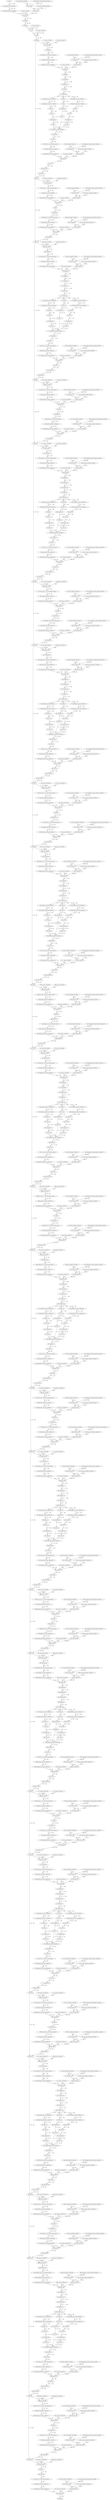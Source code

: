 strict digraph  {
"0 arg0_1" [id=0, type=input];
"1 quantize_per_tensor_default" [id=1, type=quantize_per_tensor];
"2 dequantize_per_tensor_default" [id=2, type=dequantize_per_tensor];
"3 _param_constant1" [id=3, type=get_attr];
"4 scale_updated_constant0" [id=4, type=get_attr];
"5 compressed_weight_updated_constant0" [id=5, type=get_attr];
"6 mul_tensor" [id=6, type=mul];
"7 zero_point_updated_constant0" [id=7, type=get_attr];
"8 sub_tensor" [id=8, type=sub];
"9 conv2d" [id=9, type=conv2d];
"10 reshape" [id=10, type=reshape];
"11 permute" [id=11, type=permute];
"12 _frozen_param0" [id=12, type=get_attr];
"13 cat" [id=13, type=cat];
"14 _param_constant3" [id=14, type=get_attr];
"15 add" [id=15, type=add];
"16 dropout" [id=16, type=dropout];
"17 _param_constant4" [id=17, type=get_attr];
"18 _param_constant5" [id=18, type=get_attr];
"19 layer_norm" [id=19, type=layer_norm];
"20 transpose" [id=20, type=transpose];
"21 _param_constant7" [id=21, type=get_attr];
"22 transpose_0_0_nncf_smooth_quant_0" [id=22, type=call_module];
"23 quantize_per_tensor_default_1" [id=23, type=quantize_per_tensor];
"24 dequantize_per_tensor_default_1" [id=24, type=dequantize_per_tensor];
"25 scale_updated_constant1" [id=25, type=get_attr];
"26 compressed_weight_updated_constant1" [id=26, type=get_attr];
"27 mul_tensor_1" [id=27, type=mul];
"28 zero_point_updated_constant1" [id=28, type=get_attr];
"29 sub_tensor_1" [id=29, type=sub];
"30 linear" [id=30, type=linear];
"31 unflatten" [id=31, type=unflatten];
"32 unsqueeze" [id=32, type=unsqueeze];
"33 transpose_1" [id=33, type=transpose];
"34 squeeze" [id=34, type=squeeze];
"35 contiguous" [id=35, type=contiguous];
"36 quantize_per_tensor_default_2" [id=36, type=quantize_per_tensor];
"37 dequantize_per_tensor_default_2" [id=37, type=dequantize_per_tensor];
"38 select" [id=38, type=select];
"39 quantize_per_tensor_default_3" [id=39, type=quantize_per_tensor];
"40 dequantize_per_tensor_default_3" [id=40, type=dequantize_per_tensor];
"41 select_1" [id=41, type=select];
"42 select_2" [id=42, type=select];
"43 view" [id=43, type=view];
"44 transpose_2" [id=44, type=transpose];
"45 view_1" [id=45, type=view];
"46 transpose_3" [id=46, type=transpose];
"47 view_2" [id=47, type=view];
"48 transpose_4" [id=48, type=transpose];
"49 view_3" [id=49, type=view];
"50 view_4" [id=50, type=view];
"51 view_5" [id=51, type=view];
"52 scaled_dot_product_attention" [id=52, type=scaled_dot_product_attention];
"53 permute_1" [id=53, type=permute];
"54 view_6" [id=54, type=view];
"55 _param_constant9" [id=55, type=get_attr];
"56 view_6_0_0_nncf_smooth_quant_0" [id=56, type=call_module];
"57 quantize_per_tensor_default_4" [id=57, type=quantize_per_tensor];
"58 dequantize_per_tensor_default_4" [id=58, type=dequantize_per_tensor];
"59 scale_updated_constant2" [id=59, type=get_attr];
"60 compressed_weight_updated_constant2" [id=60, type=get_attr];
"61 mul_tensor_2" [id=61, type=mul];
"62 zero_point_updated_constant2" [id=62, type=get_attr];
"63 sub_tensor_2" [id=63, type=sub];
"64 linear_1" [id=64, type=linear];
"65 view_7" [id=65, type=view];
"66 transpose_5" [id=66, type=transpose];
"67 dropout_1" [id=67, type=dropout];
"68 add_1" [id=68, type=add];
"69 _param_constant10" [id=69, type=get_attr];
"70 _param_constant11" [id=70, type=get_attr];
"71 layer_norm_1" [id=71, type=layer_norm];
"72 _param_constant13" [id=72, type=get_attr];
"73 layer_norm_1_0_0_nncf_smooth_quant_0" [id=73, type=call_module];
"74 quantize_per_tensor_default_5" [id=74, type=quantize_per_tensor];
"75 dequantize_per_tensor_default_5" [id=75, type=dequantize_per_tensor];
"76 scale_updated_constant3" [id=76, type=get_attr];
"77 compressed_weight_updated_constant3" [id=77, type=get_attr];
"78 mul_tensor_3" [id=78, type=mul];
"79 zero_point_updated_constant3" [id=79, type=get_attr];
"80 sub_tensor_3" [id=80, type=sub];
"81 linear_2" [id=81, type=linear];
"82 gelu" [id=82, type=gelu];
"83 dropout_2" [id=83, type=dropout];
"84 _param_constant15" [id=84, type=get_attr];
"85 dropout_2_0_0_nncf_smooth_quant_0" [id=85, type=call_module];
"86 quantize_per_tensor_default_6" [id=86, type=quantize_per_tensor];
"87 dequantize_per_tensor_default_6" [id=87, type=dequantize_per_tensor];
"88 scale_updated_constant4" [id=88, type=get_attr];
"89 compressed_weight_updated_constant4" [id=89, type=get_attr];
"90 mul_tensor_4" [id=90, type=mul];
"91 zero_point_updated_constant4" [id=91, type=get_attr];
"92 sub_tensor_4" [id=92, type=sub];
"93 linear_3" [id=93, type=linear];
"94 dropout_3" [id=94, type=dropout];
"95 add_2" [id=95, type=add];
"96 _param_constant16" [id=96, type=get_attr];
"97 _param_constant17" [id=97, type=get_attr];
"98 layer_norm_2" [id=98, type=layer_norm];
"99 transpose_6" [id=99, type=transpose];
"100 _param_constant19" [id=100, type=get_attr];
"101 transpose_6_0_0_nncf_smooth_quant_0" [id=101, type=call_module];
"102 quantize_per_tensor_default_7" [id=102, type=quantize_per_tensor];
"103 dequantize_per_tensor_default_7" [id=103, type=dequantize_per_tensor];
"104 scale_updated_constant5" [id=104, type=get_attr];
"105 compressed_weight_updated_constant5" [id=105, type=get_attr];
"106 mul_tensor_5" [id=106, type=mul];
"107 zero_point_updated_constant5" [id=107, type=get_attr];
"108 sub_tensor_5" [id=108, type=sub];
"109 linear_4" [id=109, type=linear];
"110 unflatten_1" [id=110, type=unflatten];
"111 unsqueeze_1" [id=111, type=unsqueeze];
"112 transpose_7" [id=112, type=transpose];
"113 squeeze_1" [id=113, type=squeeze];
"114 contiguous_1" [id=114, type=contiguous];
"115 quantize_per_tensor_default_8" [id=115, type=quantize_per_tensor];
"116 dequantize_per_tensor_default_8" [id=116, type=dequantize_per_tensor];
"117 select_3" [id=117, type=select];
"118 quantize_per_tensor_default_9" [id=118, type=quantize_per_tensor];
"119 dequantize_per_tensor_default_9" [id=119, type=dequantize_per_tensor];
"120 select_4" [id=120, type=select];
"121 select_5" [id=121, type=select];
"122 view_8" [id=122, type=view];
"123 transpose_8" [id=123, type=transpose];
"124 view_9" [id=124, type=view];
"125 transpose_9" [id=125, type=transpose];
"126 view_10" [id=126, type=view];
"127 transpose_10" [id=127, type=transpose];
"128 view_11" [id=128, type=view];
"129 view_12" [id=129, type=view];
"130 view_13" [id=130, type=view];
"131 scaled_dot_product_attention_1" [id=131, type=scaled_dot_product_attention];
"132 permute_2" [id=132, type=permute];
"133 view_14" [id=133, type=view];
"134 _param_constant21" [id=134, type=get_attr];
"135 view_14_0_0_nncf_smooth_quant_0" [id=135, type=call_module];
"136 quantize_per_tensor_default_10" [id=136, type=quantize_per_tensor];
"137 dequantize_per_tensor_default_10" [id=137, type=dequantize_per_tensor];
"138 scale_updated_constant6" [id=138, type=get_attr];
"139 compressed_weight_updated_constant6" [id=139, type=get_attr];
"140 mul_tensor_6" [id=140, type=mul];
"141 zero_point_updated_constant6" [id=141, type=get_attr];
"142 sub_tensor_6" [id=142, type=sub];
"143 linear_5" [id=143, type=linear];
"144 view_15" [id=144, type=view];
"145 transpose_11" [id=145, type=transpose];
"146 dropout_4" [id=146, type=dropout];
"147 add_3" [id=147, type=add];
"148 _param_constant22" [id=148, type=get_attr];
"149 _param_constant23" [id=149, type=get_attr];
"150 layer_norm_3" [id=150, type=layer_norm];
"151 _param_constant25" [id=151, type=get_attr];
"152 layer_norm_3_0_0_nncf_smooth_quant_0" [id=152, type=call_module];
"153 quantize_per_tensor_default_11" [id=153, type=quantize_per_tensor];
"154 dequantize_per_tensor_default_11" [id=154, type=dequantize_per_tensor];
"155 scale_updated_constant7" [id=155, type=get_attr];
"156 compressed_weight_updated_constant7" [id=156, type=get_attr];
"157 mul_tensor_7" [id=157, type=mul];
"158 zero_point_updated_constant7" [id=158, type=get_attr];
"159 sub_tensor_7" [id=159, type=sub];
"160 linear_6" [id=160, type=linear];
"161 gelu_1" [id=161, type=gelu];
"162 dropout_5" [id=162, type=dropout];
"163 _param_constant27" [id=163, type=get_attr];
"164 dropout_5_0_0_nncf_smooth_quant_0" [id=164, type=call_module];
"165 quantize_per_tensor_default_12" [id=165, type=quantize_per_tensor];
"166 dequantize_per_tensor_default_12" [id=166, type=dequantize_per_tensor];
"167 scale_updated_constant8" [id=167, type=get_attr];
"168 compressed_weight_updated_constant8" [id=168, type=get_attr];
"169 mul_tensor_8" [id=169, type=mul];
"170 zero_point_updated_constant8" [id=170, type=get_attr];
"171 sub_tensor_8" [id=171, type=sub];
"172 linear_7" [id=172, type=linear];
"173 dropout_6" [id=173, type=dropout];
"174 add_4" [id=174, type=add];
"175 _param_constant28" [id=175, type=get_attr];
"176 _param_constant29" [id=176, type=get_attr];
"177 layer_norm_4" [id=177, type=layer_norm];
"178 transpose_12" [id=178, type=transpose];
"179 _param_constant31" [id=179, type=get_attr];
"180 transpose_12_0_0_nncf_smooth_quant_0" [id=180, type=call_module];
"181 quantize_per_tensor_default_13" [id=181, type=quantize_per_tensor];
"182 dequantize_per_tensor_default_13" [id=182, type=dequantize_per_tensor];
"183 scale_updated_constant9" [id=183, type=get_attr];
"184 compressed_weight_updated_constant9" [id=184, type=get_attr];
"185 mul_tensor_9" [id=185, type=mul];
"186 zero_point_updated_constant9" [id=186, type=get_attr];
"187 sub_tensor_9" [id=187, type=sub];
"188 linear_8" [id=188, type=linear];
"189 unflatten_2" [id=189, type=unflatten];
"190 unsqueeze_2" [id=190, type=unsqueeze];
"191 transpose_13" [id=191, type=transpose];
"192 squeeze_2" [id=192, type=squeeze];
"193 contiguous_2" [id=193, type=contiguous];
"194 quantize_per_tensor_default_14" [id=194, type=quantize_per_tensor];
"195 dequantize_per_tensor_default_14" [id=195, type=dequantize_per_tensor];
"196 select_6" [id=196, type=select];
"197 quantize_per_tensor_default_15" [id=197, type=quantize_per_tensor];
"198 dequantize_per_tensor_default_15" [id=198, type=dequantize_per_tensor];
"199 select_7" [id=199, type=select];
"200 select_8" [id=200, type=select];
"201 view_16" [id=201, type=view];
"202 transpose_14" [id=202, type=transpose];
"203 view_17" [id=203, type=view];
"204 transpose_15" [id=204, type=transpose];
"205 view_18" [id=205, type=view];
"206 transpose_16" [id=206, type=transpose];
"207 view_19" [id=207, type=view];
"208 view_20" [id=208, type=view];
"209 view_21" [id=209, type=view];
"210 scaled_dot_product_attention_2" [id=210, type=scaled_dot_product_attention];
"211 permute_3" [id=211, type=permute];
"212 view_22" [id=212, type=view];
"213 _param_constant33" [id=213, type=get_attr];
"214 view_22_0_0_nncf_smooth_quant_0" [id=214, type=call_module];
"215 quantize_per_tensor_default_16" [id=215, type=quantize_per_tensor];
"216 dequantize_per_tensor_default_16" [id=216, type=dequantize_per_tensor];
"217 scale_updated_constant10" [id=217, type=get_attr];
"218 compressed_weight_updated_constant10" [id=218, type=get_attr];
"219 mul_tensor_10" [id=219, type=mul];
"220 zero_point_updated_constant10" [id=220, type=get_attr];
"221 sub_tensor_10" [id=221, type=sub];
"222 linear_9" [id=222, type=linear];
"223 view_23" [id=223, type=view];
"224 transpose_17" [id=224, type=transpose];
"225 dropout_7" [id=225, type=dropout];
"226 add_5" [id=226, type=add];
"227 _param_constant34" [id=227, type=get_attr];
"228 _param_constant35" [id=228, type=get_attr];
"229 layer_norm_5" [id=229, type=layer_norm];
"230 _param_constant37" [id=230, type=get_attr];
"231 layer_norm_5_0_0_nncf_smooth_quant_0" [id=231, type=call_module];
"232 quantize_per_tensor_default_17" [id=232, type=quantize_per_tensor];
"233 dequantize_per_tensor_default_17" [id=233, type=dequantize_per_tensor];
"234 scale_updated_constant11" [id=234, type=get_attr];
"235 compressed_weight_updated_constant11" [id=235, type=get_attr];
"236 mul_tensor_11" [id=236, type=mul];
"237 zero_point_updated_constant11" [id=237, type=get_attr];
"238 sub_tensor_11" [id=238, type=sub];
"239 linear_10" [id=239, type=linear];
"240 gelu_2" [id=240, type=gelu];
"241 dropout_8" [id=241, type=dropout];
"242 _param_constant39" [id=242, type=get_attr];
"243 dropout_8_0_0_nncf_smooth_quant_0" [id=243, type=call_module];
"244 quantize_per_tensor_default_18" [id=244, type=quantize_per_tensor];
"245 dequantize_per_tensor_default_18" [id=245, type=dequantize_per_tensor];
"246 scale_updated_constant12" [id=246, type=get_attr];
"247 compressed_weight_updated_constant12" [id=247, type=get_attr];
"248 mul_tensor_12" [id=248, type=mul];
"249 zero_point_updated_constant12" [id=249, type=get_attr];
"250 sub_tensor_12" [id=250, type=sub];
"251 linear_11" [id=251, type=linear];
"252 dropout_9" [id=252, type=dropout];
"253 add_6" [id=253, type=add];
"254 _param_constant40" [id=254, type=get_attr];
"255 _param_constant41" [id=255, type=get_attr];
"256 layer_norm_6" [id=256, type=layer_norm];
"257 transpose_18" [id=257, type=transpose];
"258 _param_constant43" [id=258, type=get_attr];
"259 transpose_18_0_0_nncf_smooth_quant_0" [id=259, type=call_module];
"260 quantize_per_tensor_default_19" [id=260, type=quantize_per_tensor];
"261 dequantize_per_tensor_default_19" [id=261, type=dequantize_per_tensor];
"262 scale_updated_constant13" [id=262, type=get_attr];
"263 compressed_weight_updated_constant13" [id=263, type=get_attr];
"264 mul_tensor_13" [id=264, type=mul];
"265 zero_point_updated_constant13" [id=265, type=get_attr];
"266 sub_tensor_13" [id=266, type=sub];
"267 linear_12" [id=267, type=linear];
"268 unflatten_3" [id=268, type=unflatten];
"269 unsqueeze_3" [id=269, type=unsqueeze];
"270 transpose_19" [id=270, type=transpose];
"271 squeeze_3" [id=271, type=squeeze];
"272 contiguous_3" [id=272, type=contiguous];
"273 quantize_per_tensor_default_20" [id=273, type=quantize_per_tensor];
"274 dequantize_per_tensor_default_20" [id=274, type=dequantize_per_tensor];
"275 select_9" [id=275, type=select];
"276 quantize_per_tensor_default_21" [id=276, type=quantize_per_tensor];
"277 dequantize_per_tensor_default_21" [id=277, type=dequantize_per_tensor];
"278 select_10" [id=278, type=select];
"279 select_11" [id=279, type=select];
"280 view_24" [id=280, type=view];
"281 transpose_20" [id=281, type=transpose];
"282 view_25" [id=282, type=view];
"283 transpose_21" [id=283, type=transpose];
"284 view_26" [id=284, type=view];
"285 transpose_22" [id=285, type=transpose];
"286 view_27" [id=286, type=view];
"287 view_28" [id=287, type=view];
"288 view_29" [id=288, type=view];
"289 scaled_dot_product_attention_3" [id=289, type=scaled_dot_product_attention];
"290 permute_4" [id=290, type=permute];
"291 view_30" [id=291, type=view];
"292 _param_constant45" [id=292, type=get_attr];
"293 view_30_0_0_nncf_smooth_quant_0" [id=293, type=call_module];
"294 quantize_per_tensor_default_22" [id=294, type=quantize_per_tensor];
"295 dequantize_per_tensor_default_22" [id=295, type=dequantize_per_tensor];
"296 scale_updated_constant14" [id=296, type=get_attr];
"297 compressed_weight_updated_constant14" [id=297, type=get_attr];
"298 mul_tensor_14" [id=298, type=mul];
"299 zero_point_updated_constant14" [id=299, type=get_attr];
"300 sub_tensor_14" [id=300, type=sub];
"301 linear_13" [id=301, type=linear];
"302 view_31" [id=302, type=view];
"303 transpose_23" [id=303, type=transpose];
"304 dropout_10" [id=304, type=dropout];
"305 add_7" [id=305, type=add];
"306 _param_constant46" [id=306, type=get_attr];
"307 _param_constant47" [id=307, type=get_attr];
"308 layer_norm_7" [id=308, type=layer_norm];
"309 _param_constant49" [id=309, type=get_attr];
"310 layer_norm_7_0_0_nncf_smooth_quant_0" [id=310, type=call_module];
"311 quantize_per_tensor_default_23" [id=311, type=quantize_per_tensor];
"312 dequantize_per_tensor_default_23" [id=312, type=dequantize_per_tensor];
"313 scale_updated_constant15" [id=313, type=get_attr];
"314 compressed_weight_updated_constant15" [id=314, type=get_attr];
"315 mul_tensor_15" [id=315, type=mul];
"316 zero_point_updated_constant15" [id=316, type=get_attr];
"317 sub_tensor_15" [id=317, type=sub];
"318 linear_14" [id=318, type=linear];
"319 gelu_3" [id=319, type=gelu];
"320 dropout_11" [id=320, type=dropout];
"321 _param_constant51" [id=321, type=get_attr];
"322 dropout_11_0_0_nncf_smooth_quant_0" [id=322, type=call_module];
"323 quantize_per_tensor_default_24" [id=323, type=quantize_per_tensor];
"324 dequantize_per_tensor_default_24" [id=324, type=dequantize_per_tensor];
"325 scale_updated_constant16" [id=325, type=get_attr];
"326 compressed_weight_updated_constant16" [id=326, type=get_attr];
"327 mul_tensor_16" [id=327, type=mul];
"328 zero_point_updated_constant16" [id=328, type=get_attr];
"329 sub_tensor_16" [id=329, type=sub];
"330 linear_15" [id=330, type=linear];
"331 dropout_12" [id=331, type=dropout];
"332 add_8" [id=332, type=add];
"333 _param_constant52" [id=333, type=get_attr];
"334 _param_constant53" [id=334, type=get_attr];
"335 layer_norm_8" [id=335, type=layer_norm];
"336 transpose_24" [id=336, type=transpose];
"337 _param_constant55" [id=337, type=get_attr];
"338 transpose_24_0_0_nncf_smooth_quant_0" [id=338, type=call_module];
"339 quantize_per_tensor_default_25" [id=339, type=quantize_per_tensor];
"340 dequantize_per_tensor_default_25" [id=340, type=dequantize_per_tensor];
"341 scale_updated_constant17" [id=341, type=get_attr];
"342 compressed_weight_updated_constant17" [id=342, type=get_attr];
"343 mul_tensor_17" [id=343, type=mul];
"344 zero_point_updated_constant17" [id=344, type=get_attr];
"345 sub_tensor_17" [id=345, type=sub];
"346 linear_16" [id=346, type=linear];
"347 unflatten_4" [id=347, type=unflatten];
"348 unsqueeze_4" [id=348, type=unsqueeze];
"349 transpose_25" [id=349, type=transpose];
"350 squeeze_4" [id=350, type=squeeze];
"351 contiguous_4" [id=351, type=contiguous];
"352 quantize_per_tensor_default_26" [id=352, type=quantize_per_tensor];
"353 dequantize_per_tensor_default_26" [id=353, type=dequantize_per_tensor];
"354 select_12" [id=354, type=select];
"355 quantize_per_tensor_default_27" [id=355, type=quantize_per_tensor];
"356 dequantize_per_tensor_default_27" [id=356, type=dequantize_per_tensor];
"357 select_13" [id=357, type=select];
"358 select_14" [id=358, type=select];
"359 view_32" [id=359, type=view];
"360 transpose_26" [id=360, type=transpose];
"361 view_33" [id=361, type=view];
"362 transpose_27" [id=362, type=transpose];
"363 view_34" [id=363, type=view];
"364 transpose_28" [id=364, type=transpose];
"365 view_35" [id=365, type=view];
"366 view_36" [id=366, type=view];
"367 view_37" [id=367, type=view];
"368 scaled_dot_product_attention_4" [id=368, type=scaled_dot_product_attention];
"369 permute_5" [id=369, type=permute];
"370 view_38" [id=370, type=view];
"371 _param_constant57" [id=371, type=get_attr];
"372 view_38_0_0_nncf_smooth_quant_0" [id=372, type=call_module];
"373 quantize_per_tensor_default_28" [id=373, type=quantize_per_tensor];
"374 dequantize_per_tensor_default_28" [id=374, type=dequantize_per_tensor];
"375 scale_updated_constant18" [id=375, type=get_attr];
"376 compressed_weight_updated_constant18" [id=376, type=get_attr];
"377 mul_tensor_18" [id=377, type=mul];
"378 zero_point_updated_constant18" [id=378, type=get_attr];
"379 sub_tensor_18" [id=379, type=sub];
"380 linear_17" [id=380, type=linear];
"381 view_39" [id=381, type=view];
"382 transpose_29" [id=382, type=transpose];
"383 dropout_13" [id=383, type=dropout];
"384 add_9" [id=384, type=add];
"385 _param_constant58" [id=385, type=get_attr];
"386 _param_constant59" [id=386, type=get_attr];
"387 layer_norm_9" [id=387, type=layer_norm];
"388 _param_constant61" [id=388, type=get_attr];
"389 layer_norm_9_0_0_nncf_smooth_quant_0" [id=389, type=call_module];
"390 quantize_per_tensor_default_29" [id=390, type=quantize_per_tensor];
"391 dequantize_per_tensor_default_29" [id=391, type=dequantize_per_tensor];
"392 scale_updated_constant19" [id=392, type=get_attr];
"393 compressed_weight_updated_constant19" [id=393, type=get_attr];
"394 mul_tensor_19" [id=394, type=mul];
"395 zero_point_updated_constant19" [id=395, type=get_attr];
"396 sub_tensor_19" [id=396, type=sub];
"397 linear_18" [id=397, type=linear];
"398 gelu_4" [id=398, type=gelu];
"399 dropout_14" [id=399, type=dropout];
"400 _param_constant63" [id=400, type=get_attr];
"401 dropout_14_0_0_nncf_smooth_quant_0" [id=401, type=call_module];
"402 quantize_per_tensor_default_30" [id=402, type=quantize_per_tensor];
"403 dequantize_per_tensor_default_30" [id=403, type=dequantize_per_tensor];
"404 scale_updated_constant20" [id=404, type=get_attr];
"405 compressed_weight_updated_constant20" [id=405, type=get_attr];
"406 mul_tensor_20" [id=406, type=mul];
"407 zero_point_updated_constant20" [id=407, type=get_attr];
"408 sub_tensor_20" [id=408, type=sub];
"409 linear_19" [id=409, type=linear];
"410 dropout_15" [id=410, type=dropout];
"411 add_10" [id=411, type=add];
"412 _param_constant64" [id=412, type=get_attr];
"413 _param_constant65" [id=413, type=get_attr];
"414 layer_norm_10" [id=414, type=layer_norm];
"415 transpose_30" [id=415, type=transpose];
"416 _param_constant67" [id=416, type=get_attr];
"417 transpose_30_0_0_nncf_smooth_quant_0" [id=417, type=call_module];
"418 quantize_per_tensor_default_31" [id=418, type=quantize_per_tensor];
"419 dequantize_per_tensor_default_31" [id=419, type=dequantize_per_tensor];
"420 scale_updated_constant21" [id=420, type=get_attr];
"421 compressed_weight_updated_constant21" [id=421, type=get_attr];
"422 mul_tensor_21" [id=422, type=mul];
"423 zero_point_updated_constant21" [id=423, type=get_attr];
"424 sub_tensor_21" [id=424, type=sub];
"425 linear_20" [id=425, type=linear];
"426 unflatten_5" [id=426, type=unflatten];
"427 unsqueeze_5" [id=427, type=unsqueeze];
"428 transpose_31" [id=428, type=transpose];
"429 squeeze_5" [id=429, type=squeeze];
"430 contiguous_5" [id=430, type=contiguous];
"431 quantize_per_tensor_default_32" [id=431, type=quantize_per_tensor];
"432 dequantize_per_tensor_default_32" [id=432, type=dequantize_per_tensor];
"433 select_15" [id=433, type=select];
"434 quantize_per_tensor_default_33" [id=434, type=quantize_per_tensor];
"435 dequantize_per_tensor_default_33" [id=435, type=dequantize_per_tensor];
"436 select_16" [id=436, type=select];
"437 select_17" [id=437, type=select];
"438 view_40" [id=438, type=view];
"439 transpose_32" [id=439, type=transpose];
"440 view_41" [id=440, type=view];
"441 transpose_33" [id=441, type=transpose];
"442 view_42" [id=442, type=view];
"443 transpose_34" [id=443, type=transpose];
"444 view_43" [id=444, type=view];
"445 view_44" [id=445, type=view];
"446 view_45" [id=446, type=view];
"447 scaled_dot_product_attention_5" [id=447, type=scaled_dot_product_attention];
"448 permute_6" [id=448, type=permute];
"449 view_46" [id=449, type=view];
"450 _param_constant69" [id=450, type=get_attr];
"451 view_46_0_0_nncf_smooth_quant_0" [id=451, type=call_module];
"452 quantize_per_tensor_default_34" [id=452, type=quantize_per_tensor];
"453 dequantize_per_tensor_default_34" [id=453, type=dequantize_per_tensor];
"454 scale_updated_constant22" [id=454, type=get_attr];
"455 compressed_weight_updated_constant22" [id=455, type=get_attr];
"456 mul_tensor_22" [id=456, type=mul];
"457 zero_point_updated_constant22" [id=457, type=get_attr];
"458 sub_tensor_22" [id=458, type=sub];
"459 linear_21" [id=459, type=linear];
"460 view_47" [id=460, type=view];
"461 transpose_35" [id=461, type=transpose];
"462 dropout_16" [id=462, type=dropout];
"463 add_11" [id=463, type=add];
"464 _param_constant70" [id=464, type=get_attr];
"465 _param_constant71" [id=465, type=get_attr];
"466 layer_norm_11" [id=466, type=layer_norm];
"467 _param_constant73" [id=467, type=get_attr];
"468 layer_norm_11_0_0_nncf_smooth_quant_0" [id=468, type=call_module];
"469 quantize_per_tensor_default_35" [id=469, type=quantize_per_tensor];
"470 dequantize_per_tensor_default_35" [id=470, type=dequantize_per_tensor];
"471 scale_updated_constant23" [id=471, type=get_attr];
"472 compressed_weight_updated_constant23" [id=472, type=get_attr];
"473 mul_tensor_23" [id=473, type=mul];
"474 zero_point_updated_constant23" [id=474, type=get_attr];
"475 sub_tensor_23" [id=475, type=sub];
"476 linear_22" [id=476, type=linear];
"477 gelu_5" [id=477, type=gelu];
"478 dropout_17" [id=478, type=dropout];
"479 _param_constant75" [id=479, type=get_attr];
"480 dropout_17_0_0_nncf_smooth_quant_0" [id=480, type=call_module];
"481 quantize_per_tensor_default_36" [id=481, type=quantize_per_tensor];
"482 dequantize_per_tensor_default_36" [id=482, type=dequantize_per_tensor];
"483 scale_updated_constant24" [id=483, type=get_attr];
"484 compressed_weight_updated_constant24" [id=484, type=get_attr];
"485 mul_tensor_24" [id=485, type=mul];
"486 zero_point_updated_constant24" [id=486, type=get_attr];
"487 sub_tensor_24" [id=487, type=sub];
"488 linear_23" [id=488, type=linear];
"489 dropout_18" [id=489, type=dropout];
"490 add_12" [id=490, type=add];
"491 _param_constant76" [id=491, type=get_attr];
"492 _param_constant77" [id=492, type=get_attr];
"493 layer_norm_12" [id=493, type=layer_norm];
"494 transpose_36" [id=494, type=transpose];
"495 _param_constant79" [id=495, type=get_attr];
"496 transpose_36_0_0_nncf_smooth_quant_0" [id=496, type=call_module];
"497 quantize_per_tensor_default_37" [id=497, type=quantize_per_tensor];
"498 dequantize_per_tensor_default_37" [id=498, type=dequantize_per_tensor];
"499 scale_updated_constant25" [id=499, type=get_attr];
"500 compressed_weight_updated_constant25" [id=500, type=get_attr];
"501 mul_tensor_25" [id=501, type=mul];
"502 zero_point_updated_constant25" [id=502, type=get_attr];
"503 sub_tensor_25" [id=503, type=sub];
"504 linear_24" [id=504, type=linear];
"505 unflatten_6" [id=505, type=unflatten];
"506 unsqueeze_6" [id=506, type=unsqueeze];
"507 transpose_37" [id=507, type=transpose];
"508 squeeze_6" [id=508, type=squeeze];
"509 contiguous_6" [id=509, type=contiguous];
"510 quantize_per_tensor_default_38" [id=510, type=quantize_per_tensor];
"511 dequantize_per_tensor_default_38" [id=511, type=dequantize_per_tensor];
"512 select_18" [id=512, type=select];
"513 quantize_per_tensor_default_39" [id=513, type=quantize_per_tensor];
"514 dequantize_per_tensor_default_39" [id=514, type=dequantize_per_tensor];
"515 select_19" [id=515, type=select];
"516 select_20" [id=516, type=select];
"517 view_48" [id=517, type=view];
"518 transpose_38" [id=518, type=transpose];
"519 view_49" [id=519, type=view];
"520 transpose_39" [id=520, type=transpose];
"521 view_50" [id=521, type=view];
"522 transpose_40" [id=522, type=transpose];
"523 view_51" [id=523, type=view];
"524 view_52" [id=524, type=view];
"525 view_53" [id=525, type=view];
"526 scaled_dot_product_attention_6" [id=526, type=scaled_dot_product_attention];
"527 permute_7" [id=527, type=permute];
"528 view_54" [id=528, type=view];
"529 _param_constant81" [id=529, type=get_attr];
"530 view_54_0_0_nncf_smooth_quant_0" [id=530, type=call_module];
"531 quantize_per_tensor_default_40" [id=531, type=quantize_per_tensor];
"532 dequantize_per_tensor_default_40" [id=532, type=dequantize_per_tensor];
"533 scale_updated_constant26" [id=533, type=get_attr];
"534 compressed_weight_updated_constant26" [id=534, type=get_attr];
"535 mul_tensor_26" [id=535, type=mul];
"536 zero_point_updated_constant26" [id=536, type=get_attr];
"537 sub_tensor_26" [id=537, type=sub];
"538 linear_25" [id=538, type=linear];
"539 view_55" [id=539, type=view];
"540 transpose_41" [id=540, type=transpose];
"541 dropout_19" [id=541, type=dropout];
"542 add_13" [id=542, type=add];
"543 _param_constant82" [id=543, type=get_attr];
"544 _param_constant83" [id=544, type=get_attr];
"545 layer_norm_13" [id=545, type=layer_norm];
"546 _param_constant85" [id=546, type=get_attr];
"547 layer_norm_13_0_0_nncf_smooth_quant_0" [id=547, type=call_module];
"548 quantize_per_tensor_default_41" [id=548, type=quantize_per_tensor];
"549 dequantize_per_tensor_default_41" [id=549, type=dequantize_per_tensor];
"550 scale_updated_constant27" [id=550, type=get_attr];
"551 compressed_weight_updated_constant27" [id=551, type=get_attr];
"552 mul_tensor_27" [id=552, type=mul];
"553 zero_point_updated_constant27" [id=553, type=get_attr];
"554 sub_tensor_27" [id=554, type=sub];
"555 linear_26" [id=555, type=linear];
"556 gelu_6" [id=556, type=gelu];
"557 dropout_20" [id=557, type=dropout];
"558 _param_constant87" [id=558, type=get_attr];
"559 dropout_20_0_0_nncf_smooth_quant_0" [id=559, type=call_module];
"560 quantize_per_tensor_default_42" [id=560, type=quantize_per_tensor];
"561 dequantize_per_tensor_default_42" [id=561, type=dequantize_per_tensor];
"562 scale_updated_constant28" [id=562, type=get_attr];
"563 compressed_weight_updated_constant28" [id=563, type=get_attr];
"564 mul_tensor_28" [id=564, type=mul];
"565 zero_point_updated_constant28" [id=565, type=get_attr];
"566 sub_tensor_28" [id=566, type=sub];
"567 linear_27" [id=567, type=linear];
"568 dropout_21" [id=568, type=dropout];
"569 add_14" [id=569, type=add];
"570 _param_constant88" [id=570, type=get_attr];
"571 _param_constant89" [id=571, type=get_attr];
"572 layer_norm_14" [id=572, type=layer_norm];
"573 transpose_42" [id=573, type=transpose];
"574 _param_constant91" [id=574, type=get_attr];
"575 transpose_42_0_0_nncf_smooth_quant_0" [id=575, type=call_module];
"576 quantize_per_tensor_default_43" [id=576, type=quantize_per_tensor];
"577 dequantize_per_tensor_default_43" [id=577, type=dequantize_per_tensor];
"578 scale_updated_constant29" [id=578, type=get_attr];
"579 compressed_weight_updated_constant29" [id=579, type=get_attr];
"580 mul_tensor_29" [id=580, type=mul];
"581 zero_point_updated_constant29" [id=581, type=get_attr];
"582 sub_tensor_29" [id=582, type=sub];
"583 linear_28" [id=583, type=linear];
"584 unflatten_7" [id=584, type=unflatten];
"585 unsqueeze_7" [id=585, type=unsqueeze];
"586 transpose_43" [id=586, type=transpose];
"587 squeeze_7" [id=587, type=squeeze];
"588 contiguous_7" [id=588, type=contiguous];
"589 quantize_per_tensor_default_44" [id=589, type=quantize_per_tensor];
"590 dequantize_per_tensor_default_44" [id=590, type=dequantize_per_tensor];
"591 select_21" [id=591, type=select];
"592 quantize_per_tensor_default_45" [id=592, type=quantize_per_tensor];
"593 dequantize_per_tensor_default_45" [id=593, type=dequantize_per_tensor];
"594 select_22" [id=594, type=select];
"595 select_23" [id=595, type=select];
"596 view_56" [id=596, type=view];
"597 transpose_44" [id=597, type=transpose];
"598 view_57" [id=598, type=view];
"599 transpose_45" [id=599, type=transpose];
"600 view_58" [id=600, type=view];
"601 transpose_46" [id=601, type=transpose];
"602 view_59" [id=602, type=view];
"603 view_60" [id=603, type=view];
"604 view_61" [id=604, type=view];
"605 scaled_dot_product_attention_7" [id=605, type=scaled_dot_product_attention];
"606 permute_8" [id=606, type=permute];
"607 view_62" [id=607, type=view];
"608 _param_constant93" [id=608, type=get_attr];
"609 view_62_0_0_nncf_smooth_quant_0" [id=609, type=call_module];
"610 quantize_per_tensor_default_46" [id=610, type=quantize_per_tensor];
"611 dequantize_per_tensor_default_46" [id=611, type=dequantize_per_tensor];
"612 scale_updated_constant30" [id=612, type=get_attr];
"613 compressed_weight_updated_constant30" [id=613, type=get_attr];
"614 mul_tensor_30" [id=614, type=mul];
"615 zero_point_updated_constant30" [id=615, type=get_attr];
"616 sub_tensor_30" [id=616, type=sub];
"617 linear_29" [id=617, type=linear];
"618 view_63" [id=618, type=view];
"619 transpose_47" [id=619, type=transpose];
"620 dropout_22" [id=620, type=dropout];
"621 add_15" [id=621, type=add];
"622 _param_constant94" [id=622, type=get_attr];
"623 _param_constant95" [id=623, type=get_attr];
"624 layer_norm_15" [id=624, type=layer_norm];
"625 _param_constant97" [id=625, type=get_attr];
"626 layer_norm_15_0_0_nncf_smooth_quant_0" [id=626, type=call_module];
"627 quantize_per_tensor_default_47" [id=627, type=quantize_per_tensor];
"628 dequantize_per_tensor_default_47" [id=628, type=dequantize_per_tensor];
"629 scale_updated_constant31" [id=629, type=get_attr];
"630 compressed_weight_updated_constant31" [id=630, type=get_attr];
"631 mul_tensor_31" [id=631, type=mul];
"632 zero_point_updated_constant31" [id=632, type=get_attr];
"633 sub_tensor_31" [id=633, type=sub];
"634 linear_30" [id=634, type=linear];
"635 gelu_7" [id=635, type=gelu];
"636 dropout_23" [id=636, type=dropout];
"637 _param_constant99" [id=637, type=get_attr];
"638 dropout_23_0_0_nncf_smooth_quant_0" [id=638, type=call_module];
"639 quantize_per_tensor_default_48" [id=639, type=quantize_per_tensor];
"640 dequantize_per_tensor_default_48" [id=640, type=dequantize_per_tensor];
"641 scale_updated_constant32" [id=641, type=get_attr];
"642 compressed_weight_updated_constant32" [id=642, type=get_attr];
"643 mul_tensor_32" [id=643, type=mul];
"644 zero_point_updated_constant32" [id=644, type=get_attr];
"645 sub_tensor_32" [id=645, type=sub];
"646 linear_31" [id=646, type=linear];
"647 dropout_24" [id=647, type=dropout];
"648 add_16" [id=648, type=add];
"649 _param_constant100" [id=649, type=get_attr];
"650 _param_constant101" [id=650, type=get_attr];
"651 layer_norm_16" [id=651, type=layer_norm];
"652 transpose_48" [id=652, type=transpose];
"653 _param_constant103" [id=653, type=get_attr];
"654 transpose_48_0_0_nncf_smooth_quant_0" [id=654, type=call_module];
"655 quantize_per_tensor_default_49" [id=655, type=quantize_per_tensor];
"656 dequantize_per_tensor_default_49" [id=656, type=dequantize_per_tensor];
"657 scale_updated_constant33" [id=657, type=get_attr];
"658 compressed_weight_updated_constant33" [id=658, type=get_attr];
"659 mul_tensor_33" [id=659, type=mul];
"660 zero_point_updated_constant33" [id=660, type=get_attr];
"661 sub_tensor_33" [id=661, type=sub];
"662 linear_32" [id=662, type=linear];
"663 unflatten_8" [id=663, type=unflatten];
"664 unsqueeze_8" [id=664, type=unsqueeze];
"665 transpose_49" [id=665, type=transpose];
"666 squeeze_8" [id=666, type=squeeze];
"667 contiguous_8" [id=667, type=contiguous];
"668 quantize_per_tensor_default_50" [id=668, type=quantize_per_tensor];
"669 dequantize_per_tensor_default_50" [id=669, type=dequantize_per_tensor];
"670 select_24" [id=670, type=select];
"671 quantize_per_tensor_default_51" [id=671, type=quantize_per_tensor];
"672 dequantize_per_tensor_default_51" [id=672, type=dequantize_per_tensor];
"673 select_25" [id=673, type=select];
"674 select_26" [id=674, type=select];
"675 view_64" [id=675, type=view];
"676 transpose_50" [id=676, type=transpose];
"677 view_65" [id=677, type=view];
"678 transpose_51" [id=678, type=transpose];
"679 view_66" [id=679, type=view];
"680 transpose_52" [id=680, type=transpose];
"681 view_67" [id=681, type=view];
"682 view_68" [id=682, type=view];
"683 view_69" [id=683, type=view];
"684 scaled_dot_product_attention_8" [id=684, type=scaled_dot_product_attention];
"685 permute_9" [id=685, type=permute];
"686 view_70" [id=686, type=view];
"687 _param_constant105" [id=687, type=get_attr];
"688 view_70_0_0_nncf_smooth_quant_0" [id=688, type=call_module];
"689 quantize_per_tensor_default_52" [id=689, type=quantize_per_tensor];
"690 dequantize_per_tensor_default_52" [id=690, type=dequantize_per_tensor];
"691 scale_updated_constant34" [id=691, type=get_attr];
"692 compressed_weight_updated_constant34" [id=692, type=get_attr];
"693 mul_tensor_34" [id=693, type=mul];
"694 zero_point_updated_constant34" [id=694, type=get_attr];
"695 sub_tensor_34" [id=695, type=sub];
"696 linear_33" [id=696, type=linear];
"697 view_71" [id=697, type=view];
"698 transpose_53" [id=698, type=transpose];
"699 dropout_25" [id=699, type=dropout];
"700 add_17" [id=700, type=add];
"701 _param_constant106" [id=701, type=get_attr];
"702 _param_constant107" [id=702, type=get_attr];
"703 layer_norm_17" [id=703, type=layer_norm];
"704 _param_constant109" [id=704, type=get_attr];
"705 layer_norm_17_0_0_nncf_smooth_quant_0" [id=705, type=call_module];
"706 quantize_per_tensor_default_53" [id=706, type=quantize_per_tensor];
"707 dequantize_per_tensor_default_53" [id=707, type=dequantize_per_tensor];
"708 scale_updated_constant35" [id=708, type=get_attr];
"709 compressed_weight_updated_constant35" [id=709, type=get_attr];
"710 mul_tensor_35" [id=710, type=mul];
"711 zero_point_updated_constant35" [id=711, type=get_attr];
"712 sub_tensor_35" [id=712, type=sub];
"713 linear_34" [id=713, type=linear];
"714 gelu_8" [id=714, type=gelu];
"715 dropout_26" [id=715, type=dropout];
"716 _param_constant111" [id=716, type=get_attr];
"717 dropout_26_0_0_nncf_smooth_quant_0" [id=717, type=call_module];
"718 quantize_per_tensor_default_54" [id=718, type=quantize_per_tensor];
"719 dequantize_per_tensor_default_54" [id=719, type=dequantize_per_tensor];
"720 scale_updated_constant36" [id=720, type=get_attr];
"721 compressed_weight_updated_constant36" [id=721, type=get_attr];
"722 mul_tensor_36" [id=722, type=mul];
"723 zero_point_updated_constant36" [id=723, type=get_attr];
"724 sub_tensor_36" [id=724, type=sub];
"725 linear_35" [id=725, type=linear];
"726 dropout_27" [id=726, type=dropout];
"727 add_18" [id=727, type=add];
"728 _param_constant112" [id=728, type=get_attr];
"729 _param_constant113" [id=729, type=get_attr];
"730 layer_norm_18" [id=730, type=layer_norm];
"731 transpose_54" [id=731, type=transpose];
"732 _param_constant115" [id=732, type=get_attr];
"733 transpose_54_0_0_nncf_smooth_quant_0" [id=733, type=call_module];
"734 quantize_per_tensor_default_55" [id=734, type=quantize_per_tensor];
"735 dequantize_per_tensor_default_55" [id=735, type=dequantize_per_tensor];
"736 scale_updated_constant37" [id=736, type=get_attr];
"737 compressed_weight_updated_constant37" [id=737, type=get_attr];
"738 mul_tensor_37" [id=738, type=mul];
"739 zero_point_updated_constant37" [id=739, type=get_attr];
"740 sub_tensor_37" [id=740, type=sub];
"741 linear_36" [id=741, type=linear];
"742 unflatten_9" [id=742, type=unflatten];
"743 unsqueeze_9" [id=743, type=unsqueeze];
"744 transpose_55" [id=744, type=transpose];
"745 squeeze_9" [id=745, type=squeeze];
"746 contiguous_9" [id=746, type=contiguous];
"747 quantize_per_tensor_default_56" [id=747, type=quantize_per_tensor];
"748 dequantize_per_tensor_default_56" [id=748, type=dequantize_per_tensor];
"749 select_27" [id=749, type=select];
"750 quantize_per_tensor_default_57" [id=750, type=quantize_per_tensor];
"751 dequantize_per_tensor_default_57" [id=751, type=dequantize_per_tensor];
"752 select_28" [id=752, type=select];
"753 select_29" [id=753, type=select];
"754 view_72" [id=754, type=view];
"755 transpose_56" [id=755, type=transpose];
"756 view_73" [id=756, type=view];
"757 transpose_57" [id=757, type=transpose];
"758 view_74" [id=758, type=view];
"759 transpose_58" [id=759, type=transpose];
"760 view_75" [id=760, type=view];
"761 view_76" [id=761, type=view];
"762 view_77" [id=762, type=view];
"763 scaled_dot_product_attention_9" [id=763, type=scaled_dot_product_attention];
"764 permute_10" [id=764, type=permute];
"765 view_78" [id=765, type=view];
"766 _param_constant117" [id=766, type=get_attr];
"767 view_78_0_0_nncf_smooth_quant_0" [id=767, type=call_module];
"768 quantize_per_tensor_default_58" [id=768, type=quantize_per_tensor];
"769 dequantize_per_tensor_default_58" [id=769, type=dequantize_per_tensor];
"770 scale_updated_constant38" [id=770, type=get_attr];
"771 compressed_weight_updated_constant38" [id=771, type=get_attr];
"772 mul_tensor_38" [id=772, type=mul];
"773 zero_point_updated_constant38" [id=773, type=get_attr];
"774 sub_tensor_38" [id=774, type=sub];
"775 linear_37" [id=775, type=linear];
"776 view_79" [id=776, type=view];
"777 transpose_59" [id=777, type=transpose];
"778 dropout_28" [id=778, type=dropout];
"779 add_19" [id=779, type=add];
"780 _param_constant118" [id=780, type=get_attr];
"781 _param_constant119" [id=781, type=get_attr];
"782 layer_norm_19" [id=782, type=layer_norm];
"783 _param_constant121" [id=783, type=get_attr];
"784 layer_norm_19_0_0_nncf_smooth_quant_0" [id=784, type=call_module];
"785 quantize_per_tensor_default_59" [id=785, type=quantize_per_tensor];
"786 dequantize_per_tensor_default_59" [id=786, type=dequantize_per_tensor];
"787 scale_updated_constant39" [id=787, type=get_attr];
"788 compressed_weight_updated_constant39" [id=788, type=get_attr];
"789 mul_tensor_39" [id=789, type=mul];
"790 zero_point_updated_constant39" [id=790, type=get_attr];
"791 sub_tensor_39" [id=791, type=sub];
"792 linear_38" [id=792, type=linear];
"793 gelu_9" [id=793, type=gelu];
"794 dropout_29" [id=794, type=dropout];
"795 _param_constant123" [id=795, type=get_attr];
"796 dropout_29_0_0_nncf_smooth_quant_0" [id=796, type=call_module];
"797 quantize_per_tensor_default_60" [id=797, type=quantize_per_tensor];
"798 dequantize_per_tensor_default_60" [id=798, type=dequantize_per_tensor];
"799 scale_updated_constant40" [id=799, type=get_attr];
"800 compressed_weight_updated_constant40" [id=800, type=get_attr];
"801 mul_tensor_40" [id=801, type=mul];
"802 zero_point_updated_constant40" [id=802, type=get_attr];
"803 sub_tensor_40" [id=803, type=sub];
"804 linear_39" [id=804, type=linear];
"805 dropout_30" [id=805, type=dropout];
"806 add_20" [id=806, type=add];
"807 _param_constant124" [id=807, type=get_attr];
"808 _param_constant125" [id=808, type=get_attr];
"809 layer_norm_20" [id=809, type=layer_norm];
"810 transpose_60" [id=810, type=transpose];
"811 _param_constant127" [id=811, type=get_attr];
"812 transpose_60_0_0_nncf_smooth_quant_0" [id=812, type=call_module];
"813 quantize_per_tensor_default_61" [id=813, type=quantize_per_tensor];
"814 dequantize_per_tensor_default_61" [id=814, type=dequantize_per_tensor];
"815 scale_updated_constant41" [id=815, type=get_attr];
"816 compressed_weight_updated_constant41" [id=816, type=get_attr];
"817 mul_tensor_41" [id=817, type=mul];
"818 zero_point_updated_constant41" [id=818, type=get_attr];
"819 sub_tensor_41" [id=819, type=sub];
"820 linear_40" [id=820, type=linear];
"821 unflatten_10" [id=821, type=unflatten];
"822 unsqueeze_10" [id=822, type=unsqueeze];
"823 transpose_61" [id=823, type=transpose];
"824 squeeze_10" [id=824, type=squeeze];
"825 contiguous_10" [id=825, type=contiguous];
"826 quantize_per_tensor_default_62" [id=826, type=quantize_per_tensor];
"827 dequantize_per_tensor_default_62" [id=827, type=dequantize_per_tensor];
"828 select_30" [id=828, type=select];
"829 quantize_per_tensor_default_63" [id=829, type=quantize_per_tensor];
"830 dequantize_per_tensor_default_63" [id=830, type=dequantize_per_tensor];
"831 select_31" [id=831, type=select];
"832 select_32" [id=832, type=select];
"833 view_80" [id=833, type=view];
"834 transpose_62" [id=834, type=transpose];
"835 view_81" [id=835, type=view];
"836 transpose_63" [id=836, type=transpose];
"837 view_82" [id=837, type=view];
"838 transpose_64" [id=838, type=transpose];
"839 view_83" [id=839, type=view];
"840 view_84" [id=840, type=view];
"841 view_85" [id=841, type=view];
"842 scaled_dot_product_attention_10" [id=842, type=scaled_dot_product_attention];
"843 permute_11" [id=843, type=permute];
"844 view_86" [id=844, type=view];
"845 _param_constant129" [id=845, type=get_attr];
"846 view_86_0_0_nncf_smooth_quant_0" [id=846, type=call_module];
"847 quantize_per_tensor_default_64" [id=847, type=quantize_per_tensor];
"848 dequantize_per_tensor_default_64" [id=848, type=dequantize_per_tensor];
"849 scale_updated_constant42" [id=849, type=get_attr];
"850 compressed_weight_updated_constant42" [id=850, type=get_attr];
"851 mul_tensor_42" [id=851, type=mul];
"852 zero_point_updated_constant42" [id=852, type=get_attr];
"853 sub_tensor_42" [id=853, type=sub];
"854 linear_41" [id=854, type=linear];
"855 view_87" [id=855, type=view];
"856 transpose_65" [id=856, type=transpose];
"857 dropout_31" [id=857, type=dropout];
"858 add_21" [id=858, type=add];
"859 _param_constant130" [id=859, type=get_attr];
"860 _param_constant131" [id=860, type=get_attr];
"861 layer_norm_21" [id=861, type=layer_norm];
"862 _param_constant133" [id=862, type=get_attr];
"863 layer_norm_21_0_0_nncf_smooth_quant_0" [id=863, type=call_module];
"864 quantize_per_tensor_default_65" [id=864, type=quantize_per_tensor];
"865 dequantize_per_tensor_default_65" [id=865, type=dequantize_per_tensor];
"866 scale_updated_constant43" [id=866, type=get_attr];
"867 compressed_weight_updated_constant43" [id=867, type=get_attr];
"868 mul_tensor_43" [id=868, type=mul];
"869 zero_point_updated_constant43" [id=869, type=get_attr];
"870 sub_tensor_43" [id=870, type=sub];
"871 linear_42" [id=871, type=linear];
"872 gelu_10" [id=872, type=gelu];
"873 dropout_32" [id=873, type=dropout];
"874 _param_constant135" [id=874, type=get_attr];
"875 dropout_32_0_0_nncf_smooth_quant_0" [id=875, type=call_module];
"876 quantize_per_tensor_default_66" [id=876, type=quantize_per_tensor];
"877 dequantize_per_tensor_default_66" [id=877, type=dequantize_per_tensor];
"878 scale_updated_constant44" [id=878, type=get_attr];
"879 compressed_weight_updated_constant44" [id=879, type=get_attr];
"880 mul_tensor_44" [id=880, type=mul];
"881 zero_point_updated_constant44" [id=881, type=get_attr];
"882 sub_tensor_44" [id=882, type=sub];
"883 linear_43" [id=883, type=linear];
"884 dropout_33" [id=884, type=dropout];
"885 add_22" [id=885, type=add];
"886 _param_constant136" [id=886, type=get_attr];
"887 _param_constant137" [id=887, type=get_attr];
"888 layer_norm_22" [id=888, type=layer_norm];
"889 transpose_66" [id=889, type=transpose];
"890 _param_constant139" [id=890, type=get_attr];
"891 transpose_66_0_0_nncf_smooth_quant_0" [id=891, type=call_module];
"892 quantize_per_tensor_default_67" [id=892, type=quantize_per_tensor];
"893 dequantize_per_tensor_default_67" [id=893, type=dequantize_per_tensor];
"894 scale_updated_constant45" [id=894, type=get_attr];
"895 compressed_weight_updated_constant45" [id=895, type=get_attr];
"896 mul_tensor_45" [id=896, type=mul];
"897 zero_point_updated_constant45" [id=897, type=get_attr];
"898 sub_tensor_45" [id=898, type=sub];
"899 linear_44" [id=899, type=linear];
"900 unflatten_11" [id=900, type=unflatten];
"901 unsqueeze_11" [id=901, type=unsqueeze];
"902 transpose_67" [id=902, type=transpose];
"903 squeeze_11" [id=903, type=squeeze];
"904 contiguous_11" [id=904, type=contiguous];
"905 quantize_per_tensor_default_68" [id=905, type=quantize_per_tensor];
"906 dequantize_per_tensor_default_68" [id=906, type=dequantize_per_tensor];
"907 select_33" [id=907, type=select];
"908 quantize_per_tensor_default_69" [id=908, type=quantize_per_tensor];
"909 dequantize_per_tensor_default_69" [id=909, type=dequantize_per_tensor];
"910 select_34" [id=910, type=select];
"911 select_35" [id=911, type=select];
"912 view_88" [id=912, type=view];
"913 transpose_68" [id=913, type=transpose];
"914 view_89" [id=914, type=view];
"915 transpose_69" [id=915, type=transpose];
"916 view_90" [id=916, type=view];
"917 transpose_70" [id=917, type=transpose];
"918 view_91" [id=918, type=view];
"919 view_92" [id=919, type=view];
"920 view_93" [id=920, type=view];
"921 scaled_dot_product_attention_11" [id=921, type=scaled_dot_product_attention];
"922 permute_12" [id=922, type=permute];
"923 view_94" [id=923, type=view];
"924 _param_constant141" [id=924, type=get_attr];
"925 view_94_0_0_nncf_smooth_quant_0" [id=925, type=call_module];
"926 quantize_per_tensor_default_70" [id=926, type=quantize_per_tensor];
"927 dequantize_per_tensor_default_70" [id=927, type=dequantize_per_tensor];
"928 scale_updated_constant46" [id=928, type=get_attr];
"929 compressed_weight_updated_constant46" [id=929, type=get_attr];
"930 mul_tensor_46" [id=930, type=mul];
"931 zero_point_updated_constant46" [id=931, type=get_attr];
"932 sub_tensor_46" [id=932, type=sub];
"933 linear_45" [id=933, type=linear];
"934 view_95" [id=934, type=view];
"935 transpose_71" [id=935, type=transpose];
"936 dropout_34" [id=936, type=dropout];
"937 add_23" [id=937, type=add];
"938 _param_constant142" [id=938, type=get_attr];
"939 _param_constant143" [id=939, type=get_attr];
"940 layer_norm_23" [id=940, type=layer_norm];
"941 _param_constant145" [id=941, type=get_attr];
"942 layer_norm_23_0_0_nncf_smooth_quant_0" [id=942, type=call_module];
"943 quantize_per_tensor_default_71" [id=943, type=quantize_per_tensor];
"944 dequantize_per_tensor_default_71" [id=944, type=dequantize_per_tensor];
"945 scale_updated_constant47" [id=945, type=get_attr];
"946 compressed_weight_updated_constant47" [id=946, type=get_attr];
"947 mul_tensor_47" [id=947, type=mul];
"948 zero_point_updated_constant47" [id=948, type=get_attr];
"949 sub_tensor_47" [id=949, type=sub];
"950 linear_46" [id=950, type=linear];
"951 gelu_11" [id=951, type=gelu];
"952 dropout_35" [id=952, type=dropout];
"953 _param_constant147" [id=953, type=get_attr];
"954 dropout_35_0_0_nncf_smooth_quant_0" [id=954, type=call_module];
"955 quantize_per_tensor_default_72" [id=955, type=quantize_per_tensor];
"956 dequantize_per_tensor_default_72" [id=956, type=dequantize_per_tensor];
"957 scale_updated_constant48" [id=957, type=get_attr];
"958 compressed_weight_updated_constant48" [id=958, type=get_attr];
"959 mul_tensor_48" [id=959, type=mul];
"960 zero_point_updated_constant48" [id=960, type=get_attr];
"961 sub_tensor_48" [id=961, type=sub];
"962 linear_47" [id=962, type=linear];
"963 dropout_36" [id=963, type=dropout];
"964 add_24" [id=964, type=add];
"965 _param_constant148" [id=965, type=get_attr];
"966 _param_constant149" [id=966, type=get_attr];
"967 layer_norm_24" [id=967, type=layer_norm];
"968 slice_1" [id=968, type=slice];
"969 select_36" [id=969, type=select];
"970 _param_constant151" [id=970, type=get_attr];
"971 select_36_0_0_nncf_smooth_quant_0" [id=971, type=call_module];
"972 quantize_per_tensor_default_73" [id=972, type=quantize_per_tensor];
"973 dequantize_per_tensor_default_73" [id=973, type=dequantize_per_tensor];
"974 scale_updated_constant49" [id=974, type=get_attr];
"975 compressed_weight_updated_constant49" [id=975, type=get_attr];
"976 mul_tensor_49" [id=976, type=mul];
"977 zero_point_updated_constant49" [id=977, type=get_attr];
"978 sub_tensor_49" [id=978, type=sub];
"979 linear_48" [id=979, type=linear];
"980 output" [id=980, type=output];
"0 arg0_1" -> "1 quantize_per_tensor_default"  [label="(1, 3, 224, 224)", style=solid];
"1 quantize_per_tensor_default" -> "2 dequantize_per_tensor_default"  [label="(1, 3, 224, 224)", style=solid];
"2 dequantize_per_tensor_default" -> "9 conv2d"  [label="(1, 3, 224, 224)", style=solid];
"3 _param_constant1" -> "9 conv2d"  [label="(768,)", style=solid];
"4 scale_updated_constant0" -> "6 mul_tensor"  [label="(768, 1, 1, 1)", style=solid];
"5 compressed_weight_updated_constant0" -> "6 mul_tensor"  [label="(768, 3, 16, 16)", style=solid];
"6 mul_tensor" -> "8 sub_tensor"  [label="(768, 3, 16, 16)", style=solid];
"7 zero_point_updated_constant0" -> "8 sub_tensor"  [label="(768, 1, 1, 1)", style=solid];
"8 sub_tensor" -> "9 conv2d"  [label="(768, 3, 16, 16)", style=solid];
"9 conv2d" -> "10 reshape"  [label="(1, 768, 14, 14)", style=solid];
"10 reshape" -> "11 permute"  [label="(1, 768, 196)", style=solid];
"11 permute" -> "13 cat"  [label="(1, 196, 768)", style=solid];
"12 _frozen_param0" -> "13 cat"  [label="(1, 1, 768)", style=solid];
"13 cat" -> "15 add"  [label="(1, 197, 768)", style=solid];
"14 _param_constant3" -> "15 add"  [label="(1, 197, 768)", style=solid];
"15 add" -> "16 dropout"  [label="(1, 197, 768)", style=solid];
"16 dropout" -> "19 layer_norm"  [label="(1, 197, 768)", style=solid];
"16 dropout" -> "68 add_1"  [label="(1, 197, 768)", style=solid];
"17 _param_constant4" -> "19 layer_norm"  [label="(768,)", style=solid];
"18 _param_constant5" -> "19 layer_norm"  [label="(768,)", style=solid];
"19 layer_norm" -> "20 transpose"  [label="(1, 197, 768)", style=solid];
"20 transpose" -> "22 transpose_0_0_nncf_smooth_quant_0"  [label="(197, 1, 768)", style=solid];
"21 _param_constant7" -> "30 linear"  [label="(2304,)", style=solid];
"22 transpose_0_0_nncf_smooth_quant_0" -> "23 quantize_per_tensor_default_1"  [label="(197, 1, 768)", style=solid];
"23 quantize_per_tensor_default_1" -> "24 dequantize_per_tensor_default_1"  [label="(197, 1, 768)", style=solid];
"24 dequantize_per_tensor_default_1" -> "30 linear"  [label="(197, 1, 768)", style=solid];
"25 scale_updated_constant1" -> "27 mul_tensor_1"  [label="(2304, 1)", style=solid];
"26 compressed_weight_updated_constant1" -> "27 mul_tensor_1"  [label="(2304, 768)", style=solid];
"27 mul_tensor_1" -> "29 sub_tensor_1"  [label="(2304, 768)", style=solid];
"28 zero_point_updated_constant1" -> "29 sub_tensor_1"  [label="(2304, 1)", style=solid];
"29 sub_tensor_1" -> "30 linear"  [label="(2304, 768)", style=solid];
"30 linear" -> "31 unflatten"  [label="(197, 1, 2304)", style=solid];
"31 unflatten" -> "32 unsqueeze"  [label="(197, 1, 3, 768)", style=solid];
"32 unsqueeze" -> "33 transpose_1"  [label="(1, 197, 1, 3, 768)", style=solid];
"33 transpose_1" -> "34 squeeze"  [label="(3, 197, 1, 1, 768)", style=solid];
"34 squeeze" -> "35 contiguous"  [label="(3, 197, 1, 768)", style=solid];
"35 contiguous" -> "36 quantize_per_tensor_default_2"  [label="(3, 197, 1, 768)", style=solid];
"35 contiguous" -> "39 quantize_per_tensor_default_3"  [label="(3, 197, 1, 768)", style=solid];
"35 contiguous" -> "42 select_2"  [label="(3, 197, 1, 768)", style=solid];
"36 quantize_per_tensor_default_2" -> "37 dequantize_per_tensor_default_2"  [label="(3, 197, 1, 768)", style=solid];
"37 dequantize_per_tensor_default_2" -> "38 select"  [label="(3, 197, 1, 768)", style=solid];
"38 select" -> "43 view"  [label="(197, 1, 768)", style=solid];
"39 quantize_per_tensor_default_3" -> "40 dequantize_per_tensor_default_3"  [label="(3, 197, 1, 768)", style=solid];
"40 dequantize_per_tensor_default_3" -> "41 select_1"  [label="(3, 197, 1, 768)", style=solid];
"41 select_1" -> "45 view_1"  [label="(197, 1, 768)", style=solid];
"42 select_2" -> "47 view_2"  [label="(197, 1, 768)", style=solid];
"43 view" -> "44 transpose_2"  [label="(197, 12, 64)", style=solid];
"44 transpose_2" -> "49 view_3"  [label="(12, 197, 64)", style=solid];
"45 view_1" -> "46 transpose_3"  [label="(197, 12, 64)", style=solid];
"46 transpose_3" -> "50 view_4"  [label="(12, 197, 64)", style=solid];
"47 view_2" -> "48 transpose_4"  [label="(197, 12, 64)", style=solid];
"48 transpose_4" -> "51 view_5"  [label="(12, 197, 64)", style=solid];
"49 view_3" -> "52 scaled_dot_product_attention"  [label="(1, 12, 197, 64)", style=solid];
"50 view_4" -> "52 scaled_dot_product_attention"  [label="(1, 12, 197, 64)", style=solid];
"51 view_5" -> "52 scaled_dot_product_attention"  [label="(1, 12, 197, 64)", style=solid];
"52 scaled_dot_product_attention" -> "53 permute_1"  [label="(1, 12, 197, 64)", style=solid];
"53 permute_1" -> "54 view_6"  [label="(197, 1, 12, 64)", style=solid];
"54 view_6" -> "56 view_6_0_0_nncf_smooth_quant_0"  [label="(197, 768)", style=solid];
"55 _param_constant9" -> "64 linear_1"  [label="(768,)", style=solid];
"56 view_6_0_0_nncf_smooth_quant_0" -> "57 quantize_per_tensor_default_4"  [label="(197, 768)", style=solid];
"57 quantize_per_tensor_default_4" -> "58 dequantize_per_tensor_default_4"  [label="(197, 768)", style=solid];
"58 dequantize_per_tensor_default_4" -> "64 linear_1"  [label="(197, 768)", style=solid];
"59 scale_updated_constant2" -> "61 mul_tensor_2"  [label="(768, 1)", style=solid];
"60 compressed_weight_updated_constant2" -> "61 mul_tensor_2"  [label="(768, 768)", style=solid];
"61 mul_tensor_2" -> "63 sub_tensor_2"  [label="(768, 768)", style=solid];
"62 zero_point_updated_constant2" -> "63 sub_tensor_2"  [label="(768, 1)", style=solid];
"63 sub_tensor_2" -> "64 linear_1"  [label="(768, 768)", style=solid];
"64 linear_1" -> "65 view_7"  [label="(197, 768)", style=solid];
"65 view_7" -> "66 transpose_5"  [label="(197, 1, 768)", style=solid];
"66 transpose_5" -> "67 dropout_1"  [label="(1, 197, 768)", style=solid];
"67 dropout_1" -> "68 add_1"  [label="(1, 197, 768)", style=solid];
"68 add_1" -> "71 layer_norm_1"  [label="(1, 197, 768)", style=solid];
"68 add_1" -> "95 add_2"  [label="(1, 197, 768)", style=solid];
"69 _param_constant10" -> "71 layer_norm_1"  [label="(768,)", style=solid];
"70 _param_constant11" -> "71 layer_norm_1"  [label="(768,)", style=solid];
"71 layer_norm_1" -> "73 layer_norm_1_0_0_nncf_smooth_quant_0"  [label="(1, 197, 768)", style=solid];
"72 _param_constant13" -> "81 linear_2"  [label="(3072,)", style=solid];
"73 layer_norm_1_0_0_nncf_smooth_quant_0" -> "74 quantize_per_tensor_default_5"  [label="(1, 197, 768)", style=solid];
"74 quantize_per_tensor_default_5" -> "75 dequantize_per_tensor_default_5"  [label="(1, 197, 768)", style=solid];
"75 dequantize_per_tensor_default_5" -> "81 linear_2"  [label="(1, 197, 768)", style=solid];
"76 scale_updated_constant3" -> "78 mul_tensor_3"  [label="(3072, 1)", style=solid];
"77 compressed_weight_updated_constant3" -> "78 mul_tensor_3"  [label="(3072, 768)", style=solid];
"78 mul_tensor_3" -> "80 sub_tensor_3"  [label="(3072, 768)", style=solid];
"79 zero_point_updated_constant3" -> "80 sub_tensor_3"  [label="(3072, 1)", style=solid];
"80 sub_tensor_3" -> "81 linear_2"  [label="(3072, 768)", style=solid];
"81 linear_2" -> "82 gelu"  [label="(1, 197, 3072)", style=solid];
"82 gelu" -> "83 dropout_2"  [label="(1, 197, 3072)", style=solid];
"83 dropout_2" -> "85 dropout_2_0_0_nncf_smooth_quant_0"  [label="(1, 197, 3072)", style=solid];
"84 _param_constant15" -> "93 linear_3"  [label="(768,)", style=solid];
"85 dropout_2_0_0_nncf_smooth_quant_0" -> "86 quantize_per_tensor_default_6"  [label="(1, 197, 3072)", style=solid];
"86 quantize_per_tensor_default_6" -> "87 dequantize_per_tensor_default_6"  [label="(1, 197, 3072)", style=solid];
"87 dequantize_per_tensor_default_6" -> "93 linear_3"  [label="(1, 197, 3072)", style=solid];
"88 scale_updated_constant4" -> "90 mul_tensor_4"  [label="(768, 1)", style=solid];
"89 compressed_weight_updated_constant4" -> "90 mul_tensor_4"  [label="(768, 3072)", style=solid];
"90 mul_tensor_4" -> "92 sub_tensor_4"  [label="(768, 3072)", style=solid];
"91 zero_point_updated_constant4" -> "92 sub_tensor_4"  [label="(768, 1)", style=solid];
"92 sub_tensor_4" -> "93 linear_3"  [label="(768, 3072)", style=solid];
"93 linear_3" -> "94 dropout_3"  [label="(1, 197, 768)", style=solid];
"94 dropout_3" -> "95 add_2"  [label="(1, 197, 768)", style=solid];
"95 add_2" -> "98 layer_norm_2"  [label="(1, 197, 768)", style=solid];
"95 add_2" -> "147 add_3"  [label="(1, 197, 768)", style=solid];
"96 _param_constant16" -> "98 layer_norm_2"  [label="(768,)", style=solid];
"97 _param_constant17" -> "98 layer_norm_2"  [label="(768,)", style=solid];
"98 layer_norm_2" -> "99 transpose_6"  [label="(1, 197, 768)", style=solid];
"99 transpose_6" -> "101 transpose_6_0_0_nncf_smooth_quant_0"  [label="(197, 1, 768)", style=solid];
"100 _param_constant19" -> "109 linear_4"  [label="(2304,)", style=solid];
"101 transpose_6_0_0_nncf_smooth_quant_0" -> "102 quantize_per_tensor_default_7"  [label="(197, 1, 768)", style=solid];
"102 quantize_per_tensor_default_7" -> "103 dequantize_per_tensor_default_7"  [label="(197, 1, 768)", style=solid];
"103 dequantize_per_tensor_default_7" -> "109 linear_4"  [label="(197, 1, 768)", style=solid];
"104 scale_updated_constant5" -> "106 mul_tensor_5"  [label="(2304, 1)", style=solid];
"105 compressed_weight_updated_constant5" -> "106 mul_tensor_5"  [label="(2304, 768)", style=solid];
"106 mul_tensor_5" -> "108 sub_tensor_5"  [label="(2304, 768)", style=solid];
"107 zero_point_updated_constant5" -> "108 sub_tensor_5"  [label="(2304, 1)", style=solid];
"108 sub_tensor_5" -> "109 linear_4"  [label="(2304, 768)", style=solid];
"109 linear_4" -> "110 unflatten_1"  [label="(197, 1, 2304)", style=solid];
"110 unflatten_1" -> "111 unsqueeze_1"  [label="(197, 1, 3, 768)", style=solid];
"111 unsqueeze_1" -> "112 transpose_7"  [label="(1, 197, 1, 3, 768)", style=solid];
"112 transpose_7" -> "113 squeeze_1"  [label="(3, 197, 1, 1, 768)", style=solid];
"113 squeeze_1" -> "114 contiguous_1"  [label="(3, 197, 1, 768)", style=solid];
"114 contiguous_1" -> "115 quantize_per_tensor_default_8"  [label="(3, 197, 1, 768)", style=solid];
"114 contiguous_1" -> "118 quantize_per_tensor_default_9"  [label="(3, 197, 1, 768)", style=solid];
"114 contiguous_1" -> "121 select_5"  [label="(3, 197, 1, 768)", style=solid];
"115 quantize_per_tensor_default_8" -> "116 dequantize_per_tensor_default_8"  [label="(3, 197, 1, 768)", style=solid];
"116 dequantize_per_tensor_default_8" -> "117 select_3"  [label="(3, 197, 1, 768)", style=solid];
"117 select_3" -> "122 view_8"  [label="(197, 1, 768)", style=solid];
"118 quantize_per_tensor_default_9" -> "119 dequantize_per_tensor_default_9"  [label="(3, 197, 1, 768)", style=solid];
"119 dequantize_per_tensor_default_9" -> "120 select_4"  [label="(3, 197, 1, 768)", style=solid];
"120 select_4" -> "124 view_9"  [label="(197, 1, 768)", style=solid];
"121 select_5" -> "126 view_10"  [label="(197, 1, 768)", style=solid];
"122 view_8" -> "123 transpose_8"  [label="(197, 12, 64)", style=solid];
"123 transpose_8" -> "128 view_11"  [label="(12, 197, 64)", style=solid];
"124 view_9" -> "125 transpose_9"  [label="(197, 12, 64)", style=solid];
"125 transpose_9" -> "129 view_12"  [label="(12, 197, 64)", style=solid];
"126 view_10" -> "127 transpose_10"  [label="(197, 12, 64)", style=solid];
"127 transpose_10" -> "130 view_13"  [label="(12, 197, 64)", style=solid];
"128 view_11" -> "131 scaled_dot_product_attention_1"  [label="(1, 12, 197, 64)", style=solid];
"129 view_12" -> "131 scaled_dot_product_attention_1"  [label="(1, 12, 197, 64)", style=solid];
"130 view_13" -> "131 scaled_dot_product_attention_1"  [label="(1, 12, 197, 64)", style=solid];
"131 scaled_dot_product_attention_1" -> "132 permute_2"  [label="(1, 12, 197, 64)", style=solid];
"132 permute_2" -> "133 view_14"  [label="(197, 1, 12, 64)", style=solid];
"133 view_14" -> "135 view_14_0_0_nncf_smooth_quant_0"  [label="(197, 768)", style=solid];
"134 _param_constant21" -> "143 linear_5"  [label="(768,)", style=solid];
"135 view_14_0_0_nncf_smooth_quant_0" -> "136 quantize_per_tensor_default_10"  [label="(197, 768)", style=solid];
"136 quantize_per_tensor_default_10" -> "137 dequantize_per_tensor_default_10"  [label="(197, 768)", style=solid];
"137 dequantize_per_tensor_default_10" -> "143 linear_5"  [label="(197, 768)", style=solid];
"138 scale_updated_constant6" -> "140 mul_tensor_6"  [label="(768, 1)", style=solid];
"139 compressed_weight_updated_constant6" -> "140 mul_tensor_6"  [label="(768, 768)", style=solid];
"140 mul_tensor_6" -> "142 sub_tensor_6"  [label="(768, 768)", style=solid];
"141 zero_point_updated_constant6" -> "142 sub_tensor_6"  [label="(768, 1)", style=solid];
"142 sub_tensor_6" -> "143 linear_5"  [label="(768, 768)", style=solid];
"143 linear_5" -> "144 view_15"  [label="(197, 768)", style=solid];
"144 view_15" -> "145 transpose_11"  [label="(197, 1, 768)", style=solid];
"145 transpose_11" -> "146 dropout_4"  [label="(1, 197, 768)", style=solid];
"146 dropout_4" -> "147 add_3"  [label="(1, 197, 768)", style=solid];
"147 add_3" -> "150 layer_norm_3"  [label="(1, 197, 768)", style=solid];
"147 add_3" -> "174 add_4"  [label="(1, 197, 768)", style=solid];
"148 _param_constant22" -> "150 layer_norm_3"  [label="(768,)", style=solid];
"149 _param_constant23" -> "150 layer_norm_3"  [label="(768,)", style=solid];
"150 layer_norm_3" -> "152 layer_norm_3_0_0_nncf_smooth_quant_0"  [label="(1, 197, 768)", style=solid];
"151 _param_constant25" -> "160 linear_6"  [label="(3072,)", style=solid];
"152 layer_norm_3_0_0_nncf_smooth_quant_0" -> "153 quantize_per_tensor_default_11"  [label="(1, 197, 768)", style=solid];
"153 quantize_per_tensor_default_11" -> "154 dequantize_per_tensor_default_11"  [label="(1, 197, 768)", style=solid];
"154 dequantize_per_tensor_default_11" -> "160 linear_6"  [label="(1, 197, 768)", style=solid];
"155 scale_updated_constant7" -> "157 mul_tensor_7"  [label="(3072, 1)", style=solid];
"156 compressed_weight_updated_constant7" -> "157 mul_tensor_7"  [label="(3072, 768)", style=solid];
"157 mul_tensor_7" -> "159 sub_tensor_7"  [label="(3072, 768)", style=solid];
"158 zero_point_updated_constant7" -> "159 sub_tensor_7"  [label="(3072, 1)", style=solid];
"159 sub_tensor_7" -> "160 linear_6"  [label="(3072, 768)", style=solid];
"160 linear_6" -> "161 gelu_1"  [label="(1, 197, 3072)", style=solid];
"161 gelu_1" -> "162 dropout_5"  [label="(1, 197, 3072)", style=solid];
"162 dropout_5" -> "164 dropout_5_0_0_nncf_smooth_quant_0"  [label="(1, 197, 3072)", style=solid];
"163 _param_constant27" -> "172 linear_7"  [label="(768,)", style=solid];
"164 dropout_5_0_0_nncf_smooth_quant_0" -> "165 quantize_per_tensor_default_12"  [label="(1, 197, 3072)", style=solid];
"165 quantize_per_tensor_default_12" -> "166 dequantize_per_tensor_default_12"  [label="(1, 197, 3072)", style=solid];
"166 dequantize_per_tensor_default_12" -> "172 linear_7"  [label="(1, 197, 3072)", style=solid];
"167 scale_updated_constant8" -> "169 mul_tensor_8"  [label="(768, 1)", style=solid];
"168 compressed_weight_updated_constant8" -> "169 mul_tensor_8"  [label="(768, 3072)", style=solid];
"169 mul_tensor_8" -> "171 sub_tensor_8"  [label="(768, 3072)", style=solid];
"170 zero_point_updated_constant8" -> "171 sub_tensor_8"  [label="(768, 1)", style=solid];
"171 sub_tensor_8" -> "172 linear_7"  [label="(768, 3072)", style=solid];
"172 linear_7" -> "173 dropout_6"  [label="(1, 197, 768)", style=solid];
"173 dropout_6" -> "174 add_4"  [label="(1, 197, 768)", style=solid];
"174 add_4" -> "177 layer_norm_4"  [label="(1, 197, 768)", style=solid];
"174 add_4" -> "226 add_5"  [label="(1, 197, 768)", style=solid];
"175 _param_constant28" -> "177 layer_norm_4"  [label="(768,)", style=solid];
"176 _param_constant29" -> "177 layer_norm_4"  [label="(768,)", style=solid];
"177 layer_norm_4" -> "178 transpose_12"  [label="(1, 197, 768)", style=solid];
"178 transpose_12" -> "180 transpose_12_0_0_nncf_smooth_quant_0"  [label="(197, 1, 768)", style=solid];
"179 _param_constant31" -> "188 linear_8"  [label="(2304,)", style=solid];
"180 transpose_12_0_0_nncf_smooth_quant_0" -> "181 quantize_per_tensor_default_13"  [label="(197, 1, 768)", style=solid];
"181 quantize_per_tensor_default_13" -> "182 dequantize_per_tensor_default_13"  [label="(197, 1, 768)", style=solid];
"182 dequantize_per_tensor_default_13" -> "188 linear_8"  [label="(197, 1, 768)", style=solid];
"183 scale_updated_constant9" -> "185 mul_tensor_9"  [label="(2304, 1)", style=solid];
"184 compressed_weight_updated_constant9" -> "185 mul_tensor_9"  [label="(2304, 768)", style=solid];
"185 mul_tensor_9" -> "187 sub_tensor_9"  [label="(2304, 768)", style=solid];
"186 zero_point_updated_constant9" -> "187 sub_tensor_9"  [label="(2304, 1)", style=solid];
"187 sub_tensor_9" -> "188 linear_8"  [label="(2304, 768)", style=solid];
"188 linear_8" -> "189 unflatten_2"  [label="(197, 1, 2304)", style=solid];
"189 unflatten_2" -> "190 unsqueeze_2"  [label="(197, 1, 3, 768)", style=solid];
"190 unsqueeze_2" -> "191 transpose_13"  [label="(1, 197, 1, 3, 768)", style=solid];
"191 transpose_13" -> "192 squeeze_2"  [label="(3, 197, 1, 1, 768)", style=solid];
"192 squeeze_2" -> "193 contiguous_2"  [label="(3, 197, 1, 768)", style=solid];
"193 contiguous_2" -> "194 quantize_per_tensor_default_14"  [label="(3, 197, 1, 768)", style=solid];
"193 contiguous_2" -> "197 quantize_per_tensor_default_15"  [label="(3, 197, 1, 768)", style=solid];
"193 contiguous_2" -> "200 select_8"  [label="(3, 197, 1, 768)", style=solid];
"194 quantize_per_tensor_default_14" -> "195 dequantize_per_tensor_default_14"  [label="(3, 197, 1, 768)", style=solid];
"195 dequantize_per_tensor_default_14" -> "196 select_6"  [label="(3, 197, 1, 768)", style=solid];
"196 select_6" -> "201 view_16"  [label="(197, 1, 768)", style=solid];
"197 quantize_per_tensor_default_15" -> "198 dequantize_per_tensor_default_15"  [label="(3, 197, 1, 768)", style=solid];
"198 dequantize_per_tensor_default_15" -> "199 select_7"  [label="(3, 197, 1, 768)", style=solid];
"199 select_7" -> "203 view_17"  [label="(197, 1, 768)", style=solid];
"200 select_8" -> "205 view_18"  [label="(197, 1, 768)", style=solid];
"201 view_16" -> "202 transpose_14"  [label="(197, 12, 64)", style=solid];
"202 transpose_14" -> "207 view_19"  [label="(12, 197, 64)", style=solid];
"203 view_17" -> "204 transpose_15"  [label="(197, 12, 64)", style=solid];
"204 transpose_15" -> "208 view_20"  [label="(12, 197, 64)", style=solid];
"205 view_18" -> "206 transpose_16"  [label="(197, 12, 64)", style=solid];
"206 transpose_16" -> "209 view_21"  [label="(12, 197, 64)", style=solid];
"207 view_19" -> "210 scaled_dot_product_attention_2"  [label="(1, 12, 197, 64)", style=solid];
"208 view_20" -> "210 scaled_dot_product_attention_2"  [label="(1, 12, 197, 64)", style=solid];
"209 view_21" -> "210 scaled_dot_product_attention_2"  [label="(1, 12, 197, 64)", style=solid];
"210 scaled_dot_product_attention_2" -> "211 permute_3"  [label="(1, 12, 197, 64)", style=solid];
"211 permute_3" -> "212 view_22"  [label="(197, 1, 12, 64)", style=solid];
"212 view_22" -> "214 view_22_0_0_nncf_smooth_quant_0"  [label="(197, 768)", style=solid];
"213 _param_constant33" -> "222 linear_9"  [label="(768,)", style=solid];
"214 view_22_0_0_nncf_smooth_quant_0" -> "215 quantize_per_tensor_default_16"  [label="(197, 768)", style=solid];
"215 quantize_per_tensor_default_16" -> "216 dequantize_per_tensor_default_16"  [label="(197, 768)", style=solid];
"216 dequantize_per_tensor_default_16" -> "222 linear_9"  [label="(197, 768)", style=solid];
"217 scale_updated_constant10" -> "219 mul_tensor_10"  [label="(768, 1)", style=solid];
"218 compressed_weight_updated_constant10" -> "219 mul_tensor_10"  [label="(768, 768)", style=solid];
"219 mul_tensor_10" -> "221 sub_tensor_10"  [label="(768, 768)", style=solid];
"220 zero_point_updated_constant10" -> "221 sub_tensor_10"  [label="(768, 1)", style=solid];
"221 sub_tensor_10" -> "222 linear_9"  [label="(768, 768)", style=solid];
"222 linear_9" -> "223 view_23"  [label="(197, 768)", style=solid];
"223 view_23" -> "224 transpose_17"  [label="(197, 1, 768)", style=solid];
"224 transpose_17" -> "225 dropout_7"  [label="(1, 197, 768)", style=solid];
"225 dropout_7" -> "226 add_5"  [label="(1, 197, 768)", style=solid];
"226 add_5" -> "229 layer_norm_5"  [label="(1, 197, 768)", style=solid];
"226 add_5" -> "253 add_6"  [label="(1, 197, 768)", style=solid];
"227 _param_constant34" -> "229 layer_norm_5"  [label="(768,)", style=solid];
"228 _param_constant35" -> "229 layer_norm_5"  [label="(768,)", style=solid];
"229 layer_norm_5" -> "231 layer_norm_5_0_0_nncf_smooth_quant_0"  [label="(1, 197, 768)", style=solid];
"230 _param_constant37" -> "239 linear_10"  [label="(3072,)", style=solid];
"231 layer_norm_5_0_0_nncf_smooth_quant_0" -> "232 quantize_per_tensor_default_17"  [label="(1, 197, 768)", style=solid];
"232 quantize_per_tensor_default_17" -> "233 dequantize_per_tensor_default_17"  [label="(1, 197, 768)", style=solid];
"233 dequantize_per_tensor_default_17" -> "239 linear_10"  [label="(1, 197, 768)", style=solid];
"234 scale_updated_constant11" -> "236 mul_tensor_11"  [label="(3072, 1)", style=solid];
"235 compressed_weight_updated_constant11" -> "236 mul_tensor_11"  [label="(3072, 768)", style=solid];
"236 mul_tensor_11" -> "238 sub_tensor_11"  [label="(3072, 768)", style=solid];
"237 zero_point_updated_constant11" -> "238 sub_tensor_11"  [label="(3072, 1)", style=solid];
"238 sub_tensor_11" -> "239 linear_10"  [label="(3072, 768)", style=solid];
"239 linear_10" -> "240 gelu_2"  [label="(1, 197, 3072)", style=solid];
"240 gelu_2" -> "241 dropout_8"  [label="(1, 197, 3072)", style=solid];
"241 dropout_8" -> "243 dropout_8_0_0_nncf_smooth_quant_0"  [label="(1, 197, 3072)", style=solid];
"242 _param_constant39" -> "251 linear_11"  [label="(768,)", style=solid];
"243 dropout_8_0_0_nncf_smooth_quant_0" -> "244 quantize_per_tensor_default_18"  [label="(1, 197, 3072)", style=solid];
"244 quantize_per_tensor_default_18" -> "245 dequantize_per_tensor_default_18"  [label="(1, 197, 3072)", style=solid];
"245 dequantize_per_tensor_default_18" -> "251 linear_11"  [label="(1, 197, 3072)", style=solid];
"246 scale_updated_constant12" -> "248 mul_tensor_12"  [label="(768, 1)", style=solid];
"247 compressed_weight_updated_constant12" -> "248 mul_tensor_12"  [label="(768, 3072)", style=solid];
"248 mul_tensor_12" -> "250 sub_tensor_12"  [label="(768, 3072)", style=solid];
"249 zero_point_updated_constant12" -> "250 sub_tensor_12"  [label="(768, 1)", style=solid];
"250 sub_tensor_12" -> "251 linear_11"  [label="(768, 3072)", style=solid];
"251 linear_11" -> "252 dropout_9"  [label="(1, 197, 768)", style=solid];
"252 dropout_9" -> "253 add_6"  [label="(1, 197, 768)", style=solid];
"253 add_6" -> "256 layer_norm_6"  [label="(1, 197, 768)", style=solid];
"253 add_6" -> "305 add_7"  [label="(1, 197, 768)", style=solid];
"254 _param_constant40" -> "256 layer_norm_6"  [label="(768,)", style=solid];
"255 _param_constant41" -> "256 layer_norm_6"  [label="(768,)", style=solid];
"256 layer_norm_6" -> "257 transpose_18"  [label="(1, 197, 768)", style=solid];
"257 transpose_18" -> "259 transpose_18_0_0_nncf_smooth_quant_0"  [label="(197, 1, 768)", style=solid];
"258 _param_constant43" -> "267 linear_12"  [label="(2304,)", style=solid];
"259 transpose_18_0_0_nncf_smooth_quant_0" -> "260 quantize_per_tensor_default_19"  [label="(197, 1, 768)", style=solid];
"260 quantize_per_tensor_default_19" -> "261 dequantize_per_tensor_default_19"  [label="(197, 1, 768)", style=solid];
"261 dequantize_per_tensor_default_19" -> "267 linear_12"  [label="(197, 1, 768)", style=solid];
"262 scale_updated_constant13" -> "264 mul_tensor_13"  [label="(2304, 1)", style=solid];
"263 compressed_weight_updated_constant13" -> "264 mul_tensor_13"  [label="(2304, 768)", style=solid];
"264 mul_tensor_13" -> "266 sub_tensor_13"  [label="(2304, 768)", style=solid];
"265 zero_point_updated_constant13" -> "266 sub_tensor_13"  [label="(2304, 1)", style=solid];
"266 sub_tensor_13" -> "267 linear_12"  [label="(2304, 768)", style=solid];
"267 linear_12" -> "268 unflatten_3"  [label="(197, 1, 2304)", style=solid];
"268 unflatten_3" -> "269 unsqueeze_3"  [label="(197, 1, 3, 768)", style=solid];
"269 unsqueeze_3" -> "270 transpose_19"  [label="(1, 197, 1, 3, 768)", style=solid];
"270 transpose_19" -> "271 squeeze_3"  [label="(3, 197, 1, 1, 768)", style=solid];
"271 squeeze_3" -> "272 contiguous_3"  [label="(3, 197, 1, 768)", style=solid];
"272 contiguous_3" -> "273 quantize_per_tensor_default_20"  [label="(3, 197, 1, 768)", style=solid];
"272 contiguous_3" -> "276 quantize_per_tensor_default_21"  [label="(3, 197, 1, 768)", style=solid];
"272 contiguous_3" -> "279 select_11"  [label="(3, 197, 1, 768)", style=solid];
"273 quantize_per_tensor_default_20" -> "274 dequantize_per_tensor_default_20"  [label="(3, 197, 1, 768)", style=solid];
"274 dequantize_per_tensor_default_20" -> "275 select_9"  [label="(3, 197, 1, 768)", style=solid];
"275 select_9" -> "280 view_24"  [label="(197, 1, 768)", style=solid];
"276 quantize_per_tensor_default_21" -> "277 dequantize_per_tensor_default_21"  [label="(3, 197, 1, 768)", style=solid];
"277 dequantize_per_tensor_default_21" -> "278 select_10"  [label="(3, 197, 1, 768)", style=solid];
"278 select_10" -> "282 view_25"  [label="(197, 1, 768)", style=solid];
"279 select_11" -> "284 view_26"  [label="(197, 1, 768)", style=solid];
"280 view_24" -> "281 transpose_20"  [label="(197, 12, 64)", style=solid];
"281 transpose_20" -> "286 view_27"  [label="(12, 197, 64)", style=solid];
"282 view_25" -> "283 transpose_21"  [label="(197, 12, 64)", style=solid];
"283 transpose_21" -> "287 view_28"  [label="(12, 197, 64)", style=solid];
"284 view_26" -> "285 transpose_22"  [label="(197, 12, 64)", style=solid];
"285 transpose_22" -> "288 view_29"  [label="(12, 197, 64)", style=solid];
"286 view_27" -> "289 scaled_dot_product_attention_3"  [label="(1, 12, 197, 64)", style=solid];
"287 view_28" -> "289 scaled_dot_product_attention_3"  [label="(1, 12, 197, 64)", style=solid];
"288 view_29" -> "289 scaled_dot_product_attention_3"  [label="(1, 12, 197, 64)", style=solid];
"289 scaled_dot_product_attention_3" -> "290 permute_4"  [label="(1, 12, 197, 64)", style=solid];
"290 permute_4" -> "291 view_30"  [label="(197, 1, 12, 64)", style=solid];
"291 view_30" -> "293 view_30_0_0_nncf_smooth_quant_0"  [label="(197, 768)", style=solid];
"292 _param_constant45" -> "301 linear_13"  [label="(768,)", style=solid];
"293 view_30_0_0_nncf_smooth_quant_0" -> "294 quantize_per_tensor_default_22"  [label="(197, 768)", style=solid];
"294 quantize_per_tensor_default_22" -> "295 dequantize_per_tensor_default_22"  [label="(197, 768)", style=solid];
"295 dequantize_per_tensor_default_22" -> "301 linear_13"  [label="(197, 768)", style=solid];
"296 scale_updated_constant14" -> "298 mul_tensor_14"  [label="(768, 1)", style=solid];
"297 compressed_weight_updated_constant14" -> "298 mul_tensor_14"  [label="(768, 768)", style=solid];
"298 mul_tensor_14" -> "300 sub_tensor_14"  [label="(768, 768)", style=solid];
"299 zero_point_updated_constant14" -> "300 sub_tensor_14"  [label="(768, 1)", style=solid];
"300 sub_tensor_14" -> "301 linear_13"  [label="(768, 768)", style=solid];
"301 linear_13" -> "302 view_31"  [label="(197, 768)", style=solid];
"302 view_31" -> "303 transpose_23"  [label="(197, 1, 768)", style=solid];
"303 transpose_23" -> "304 dropout_10"  [label="(1, 197, 768)", style=solid];
"304 dropout_10" -> "305 add_7"  [label="(1, 197, 768)", style=solid];
"305 add_7" -> "308 layer_norm_7"  [label="(1, 197, 768)", style=solid];
"305 add_7" -> "332 add_8"  [label="(1, 197, 768)", style=solid];
"306 _param_constant46" -> "308 layer_norm_7"  [label="(768,)", style=solid];
"307 _param_constant47" -> "308 layer_norm_7"  [label="(768,)", style=solid];
"308 layer_norm_7" -> "310 layer_norm_7_0_0_nncf_smooth_quant_0"  [label="(1, 197, 768)", style=solid];
"309 _param_constant49" -> "318 linear_14"  [label="(3072,)", style=solid];
"310 layer_norm_7_0_0_nncf_smooth_quant_0" -> "311 quantize_per_tensor_default_23"  [label="(1, 197, 768)", style=solid];
"311 quantize_per_tensor_default_23" -> "312 dequantize_per_tensor_default_23"  [label="(1, 197, 768)", style=solid];
"312 dequantize_per_tensor_default_23" -> "318 linear_14"  [label="(1, 197, 768)", style=solid];
"313 scale_updated_constant15" -> "315 mul_tensor_15"  [label="(3072, 1)", style=solid];
"314 compressed_weight_updated_constant15" -> "315 mul_tensor_15"  [label="(3072, 768)", style=solid];
"315 mul_tensor_15" -> "317 sub_tensor_15"  [label="(3072, 768)", style=solid];
"316 zero_point_updated_constant15" -> "317 sub_tensor_15"  [label="(3072, 1)", style=solid];
"317 sub_tensor_15" -> "318 linear_14"  [label="(3072, 768)", style=solid];
"318 linear_14" -> "319 gelu_3"  [label="(1, 197, 3072)", style=solid];
"319 gelu_3" -> "320 dropout_11"  [label="(1, 197, 3072)", style=solid];
"320 dropout_11" -> "322 dropout_11_0_0_nncf_smooth_quant_0"  [label="(1, 197, 3072)", style=solid];
"321 _param_constant51" -> "330 linear_15"  [label="(768,)", style=solid];
"322 dropout_11_0_0_nncf_smooth_quant_0" -> "323 quantize_per_tensor_default_24"  [label="(1, 197, 3072)", style=solid];
"323 quantize_per_tensor_default_24" -> "324 dequantize_per_tensor_default_24"  [label="(1, 197, 3072)", style=solid];
"324 dequantize_per_tensor_default_24" -> "330 linear_15"  [label="(1, 197, 3072)", style=solid];
"325 scale_updated_constant16" -> "327 mul_tensor_16"  [label="(768, 1)", style=solid];
"326 compressed_weight_updated_constant16" -> "327 mul_tensor_16"  [label="(768, 3072)", style=solid];
"327 mul_tensor_16" -> "329 sub_tensor_16"  [label="(768, 3072)", style=solid];
"328 zero_point_updated_constant16" -> "329 sub_tensor_16"  [label="(768, 1)", style=solid];
"329 sub_tensor_16" -> "330 linear_15"  [label="(768, 3072)", style=solid];
"330 linear_15" -> "331 dropout_12"  [label="(1, 197, 768)", style=solid];
"331 dropout_12" -> "332 add_8"  [label="(1, 197, 768)", style=solid];
"332 add_8" -> "335 layer_norm_8"  [label="(1, 197, 768)", style=solid];
"332 add_8" -> "384 add_9"  [label="(1, 197, 768)", style=solid];
"333 _param_constant52" -> "335 layer_norm_8"  [label="(768,)", style=solid];
"334 _param_constant53" -> "335 layer_norm_8"  [label="(768,)", style=solid];
"335 layer_norm_8" -> "336 transpose_24"  [label="(1, 197, 768)", style=solid];
"336 transpose_24" -> "338 transpose_24_0_0_nncf_smooth_quant_0"  [label="(197, 1, 768)", style=solid];
"337 _param_constant55" -> "346 linear_16"  [label="(2304,)", style=solid];
"338 transpose_24_0_0_nncf_smooth_quant_0" -> "339 quantize_per_tensor_default_25"  [label="(197, 1, 768)", style=solid];
"339 quantize_per_tensor_default_25" -> "340 dequantize_per_tensor_default_25"  [label="(197, 1, 768)", style=solid];
"340 dequantize_per_tensor_default_25" -> "346 linear_16"  [label="(197, 1, 768)", style=solid];
"341 scale_updated_constant17" -> "343 mul_tensor_17"  [label="(2304, 1)", style=solid];
"342 compressed_weight_updated_constant17" -> "343 mul_tensor_17"  [label="(2304, 768)", style=solid];
"343 mul_tensor_17" -> "345 sub_tensor_17"  [label="(2304, 768)", style=solid];
"344 zero_point_updated_constant17" -> "345 sub_tensor_17"  [label="(2304, 1)", style=solid];
"345 sub_tensor_17" -> "346 linear_16"  [label="(2304, 768)", style=solid];
"346 linear_16" -> "347 unflatten_4"  [label="(197, 1, 2304)", style=solid];
"347 unflatten_4" -> "348 unsqueeze_4"  [label="(197, 1, 3, 768)", style=solid];
"348 unsqueeze_4" -> "349 transpose_25"  [label="(1, 197, 1, 3, 768)", style=solid];
"349 transpose_25" -> "350 squeeze_4"  [label="(3, 197, 1, 1, 768)", style=solid];
"350 squeeze_4" -> "351 contiguous_4"  [label="(3, 197, 1, 768)", style=solid];
"351 contiguous_4" -> "352 quantize_per_tensor_default_26"  [label="(3, 197, 1, 768)", style=solid];
"351 contiguous_4" -> "355 quantize_per_tensor_default_27"  [label="(3, 197, 1, 768)", style=solid];
"351 contiguous_4" -> "358 select_14"  [label="(3, 197, 1, 768)", style=solid];
"352 quantize_per_tensor_default_26" -> "353 dequantize_per_tensor_default_26"  [label="(3, 197, 1, 768)", style=solid];
"353 dequantize_per_tensor_default_26" -> "354 select_12"  [label="(3, 197, 1, 768)", style=solid];
"354 select_12" -> "359 view_32"  [label="(197, 1, 768)", style=solid];
"355 quantize_per_tensor_default_27" -> "356 dequantize_per_tensor_default_27"  [label="(3, 197, 1, 768)", style=solid];
"356 dequantize_per_tensor_default_27" -> "357 select_13"  [label="(3, 197, 1, 768)", style=solid];
"357 select_13" -> "361 view_33"  [label="(197, 1, 768)", style=solid];
"358 select_14" -> "363 view_34"  [label="(197, 1, 768)", style=solid];
"359 view_32" -> "360 transpose_26"  [label="(197, 12, 64)", style=solid];
"360 transpose_26" -> "365 view_35"  [label="(12, 197, 64)", style=solid];
"361 view_33" -> "362 transpose_27"  [label="(197, 12, 64)", style=solid];
"362 transpose_27" -> "366 view_36"  [label="(12, 197, 64)", style=solid];
"363 view_34" -> "364 transpose_28"  [label="(197, 12, 64)", style=solid];
"364 transpose_28" -> "367 view_37"  [label="(12, 197, 64)", style=solid];
"365 view_35" -> "368 scaled_dot_product_attention_4"  [label="(1, 12, 197, 64)", style=solid];
"366 view_36" -> "368 scaled_dot_product_attention_4"  [label="(1, 12, 197, 64)", style=solid];
"367 view_37" -> "368 scaled_dot_product_attention_4"  [label="(1, 12, 197, 64)", style=solid];
"368 scaled_dot_product_attention_4" -> "369 permute_5"  [label="(1, 12, 197, 64)", style=solid];
"369 permute_5" -> "370 view_38"  [label="(197, 1, 12, 64)", style=solid];
"370 view_38" -> "372 view_38_0_0_nncf_smooth_quant_0"  [label="(197, 768)", style=solid];
"371 _param_constant57" -> "380 linear_17"  [label="(768,)", style=solid];
"372 view_38_0_0_nncf_smooth_quant_0" -> "373 quantize_per_tensor_default_28"  [label="(197, 768)", style=solid];
"373 quantize_per_tensor_default_28" -> "374 dequantize_per_tensor_default_28"  [label="(197, 768)", style=solid];
"374 dequantize_per_tensor_default_28" -> "380 linear_17"  [label="(197, 768)", style=solid];
"375 scale_updated_constant18" -> "377 mul_tensor_18"  [label="(768, 1)", style=solid];
"376 compressed_weight_updated_constant18" -> "377 mul_tensor_18"  [label="(768, 768)", style=solid];
"377 mul_tensor_18" -> "379 sub_tensor_18"  [label="(768, 768)", style=solid];
"378 zero_point_updated_constant18" -> "379 sub_tensor_18"  [label="(768, 1)", style=solid];
"379 sub_tensor_18" -> "380 linear_17"  [label="(768, 768)", style=solid];
"380 linear_17" -> "381 view_39"  [label="(197, 768)", style=solid];
"381 view_39" -> "382 transpose_29"  [label="(197, 1, 768)", style=solid];
"382 transpose_29" -> "383 dropout_13"  [label="(1, 197, 768)", style=solid];
"383 dropout_13" -> "384 add_9"  [label="(1, 197, 768)", style=solid];
"384 add_9" -> "387 layer_norm_9"  [label="(1, 197, 768)", style=solid];
"384 add_9" -> "411 add_10"  [label="(1, 197, 768)", style=solid];
"385 _param_constant58" -> "387 layer_norm_9"  [label="(768,)", style=solid];
"386 _param_constant59" -> "387 layer_norm_9"  [label="(768,)", style=solid];
"387 layer_norm_9" -> "389 layer_norm_9_0_0_nncf_smooth_quant_0"  [label="(1, 197, 768)", style=solid];
"388 _param_constant61" -> "397 linear_18"  [label="(3072,)", style=solid];
"389 layer_norm_9_0_0_nncf_smooth_quant_0" -> "390 quantize_per_tensor_default_29"  [label="(1, 197, 768)", style=solid];
"390 quantize_per_tensor_default_29" -> "391 dequantize_per_tensor_default_29"  [label="(1, 197, 768)", style=solid];
"391 dequantize_per_tensor_default_29" -> "397 linear_18"  [label="(1, 197, 768)", style=solid];
"392 scale_updated_constant19" -> "394 mul_tensor_19"  [label="(3072, 1)", style=solid];
"393 compressed_weight_updated_constant19" -> "394 mul_tensor_19"  [label="(3072, 768)", style=solid];
"394 mul_tensor_19" -> "396 sub_tensor_19"  [label="(3072, 768)", style=solid];
"395 zero_point_updated_constant19" -> "396 sub_tensor_19"  [label="(3072, 1)", style=solid];
"396 sub_tensor_19" -> "397 linear_18"  [label="(3072, 768)", style=solid];
"397 linear_18" -> "398 gelu_4"  [label="(1, 197, 3072)", style=solid];
"398 gelu_4" -> "399 dropout_14"  [label="(1, 197, 3072)", style=solid];
"399 dropout_14" -> "401 dropout_14_0_0_nncf_smooth_quant_0"  [label="(1, 197, 3072)", style=solid];
"400 _param_constant63" -> "409 linear_19"  [label="(768,)", style=solid];
"401 dropout_14_0_0_nncf_smooth_quant_0" -> "402 quantize_per_tensor_default_30"  [label="(1, 197, 3072)", style=solid];
"402 quantize_per_tensor_default_30" -> "403 dequantize_per_tensor_default_30"  [label="(1, 197, 3072)", style=solid];
"403 dequantize_per_tensor_default_30" -> "409 linear_19"  [label="(1, 197, 3072)", style=solid];
"404 scale_updated_constant20" -> "406 mul_tensor_20"  [label="(768, 1)", style=solid];
"405 compressed_weight_updated_constant20" -> "406 mul_tensor_20"  [label="(768, 3072)", style=solid];
"406 mul_tensor_20" -> "408 sub_tensor_20"  [label="(768, 3072)", style=solid];
"407 zero_point_updated_constant20" -> "408 sub_tensor_20"  [label="(768, 1)", style=solid];
"408 sub_tensor_20" -> "409 linear_19"  [label="(768, 3072)", style=solid];
"409 linear_19" -> "410 dropout_15"  [label="(1, 197, 768)", style=solid];
"410 dropout_15" -> "411 add_10"  [label="(1, 197, 768)", style=solid];
"411 add_10" -> "414 layer_norm_10"  [label="(1, 197, 768)", style=solid];
"411 add_10" -> "463 add_11"  [label="(1, 197, 768)", style=solid];
"412 _param_constant64" -> "414 layer_norm_10"  [label="(768,)", style=solid];
"413 _param_constant65" -> "414 layer_norm_10"  [label="(768,)", style=solid];
"414 layer_norm_10" -> "415 transpose_30"  [label="(1, 197, 768)", style=solid];
"415 transpose_30" -> "417 transpose_30_0_0_nncf_smooth_quant_0"  [label="(197, 1, 768)", style=solid];
"416 _param_constant67" -> "425 linear_20"  [label="(2304,)", style=solid];
"417 transpose_30_0_0_nncf_smooth_quant_0" -> "418 quantize_per_tensor_default_31"  [label="(197, 1, 768)", style=solid];
"418 quantize_per_tensor_default_31" -> "419 dequantize_per_tensor_default_31"  [label="(197, 1, 768)", style=solid];
"419 dequantize_per_tensor_default_31" -> "425 linear_20"  [label="(197, 1, 768)", style=solid];
"420 scale_updated_constant21" -> "422 mul_tensor_21"  [label="(2304, 1)", style=solid];
"421 compressed_weight_updated_constant21" -> "422 mul_tensor_21"  [label="(2304, 768)", style=solid];
"422 mul_tensor_21" -> "424 sub_tensor_21"  [label="(2304, 768)", style=solid];
"423 zero_point_updated_constant21" -> "424 sub_tensor_21"  [label="(2304, 1)", style=solid];
"424 sub_tensor_21" -> "425 linear_20"  [label="(2304, 768)", style=solid];
"425 linear_20" -> "426 unflatten_5"  [label="(197, 1, 2304)", style=solid];
"426 unflatten_5" -> "427 unsqueeze_5"  [label="(197, 1, 3, 768)", style=solid];
"427 unsqueeze_5" -> "428 transpose_31"  [label="(1, 197, 1, 3, 768)", style=solid];
"428 transpose_31" -> "429 squeeze_5"  [label="(3, 197, 1, 1, 768)", style=solid];
"429 squeeze_5" -> "430 contiguous_5"  [label="(3, 197, 1, 768)", style=solid];
"430 contiguous_5" -> "431 quantize_per_tensor_default_32"  [label="(3, 197, 1, 768)", style=solid];
"430 contiguous_5" -> "434 quantize_per_tensor_default_33"  [label="(3, 197, 1, 768)", style=solid];
"430 contiguous_5" -> "437 select_17"  [label="(3, 197, 1, 768)", style=solid];
"431 quantize_per_tensor_default_32" -> "432 dequantize_per_tensor_default_32"  [label="(3, 197, 1, 768)", style=solid];
"432 dequantize_per_tensor_default_32" -> "433 select_15"  [label="(3, 197, 1, 768)", style=solid];
"433 select_15" -> "438 view_40"  [label="(197, 1, 768)", style=solid];
"434 quantize_per_tensor_default_33" -> "435 dequantize_per_tensor_default_33"  [label="(3, 197, 1, 768)", style=solid];
"435 dequantize_per_tensor_default_33" -> "436 select_16"  [label="(3, 197, 1, 768)", style=solid];
"436 select_16" -> "440 view_41"  [label="(197, 1, 768)", style=solid];
"437 select_17" -> "442 view_42"  [label="(197, 1, 768)", style=solid];
"438 view_40" -> "439 transpose_32"  [label="(197, 12, 64)", style=solid];
"439 transpose_32" -> "444 view_43"  [label="(12, 197, 64)", style=solid];
"440 view_41" -> "441 transpose_33"  [label="(197, 12, 64)", style=solid];
"441 transpose_33" -> "445 view_44"  [label="(12, 197, 64)", style=solid];
"442 view_42" -> "443 transpose_34"  [label="(197, 12, 64)", style=solid];
"443 transpose_34" -> "446 view_45"  [label="(12, 197, 64)", style=solid];
"444 view_43" -> "447 scaled_dot_product_attention_5"  [label="(1, 12, 197, 64)", style=solid];
"445 view_44" -> "447 scaled_dot_product_attention_5"  [label="(1, 12, 197, 64)", style=solid];
"446 view_45" -> "447 scaled_dot_product_attention_5"  [label="(1, 12, 197, 64)", style=solid];
"447 scaled_dot_product_attention_5" -> "448 permute_6"  [label="(1, 12, 197, 64)", style=solid];
"448 permute_6" -> "449 view_46"  [label="(197, 1, 12, 64)", style=solid];
"449 view_46" -> "451 view_46_0_0_nncf_smooth_quant_0"  [label="(197, 768)", style=solid];
"450 _param_constant69" -> "459 linear_21"  [label="(768,)", style=solid];
"451 view_46_0_0_nncf_smooth_quant_0" -> "452 quantize_per_tensor_default_34"  [label="(197, 768)", style=solid];
"452 quantize_per_tensor_default_34" -> "453 dequantize_per_tensor_default_34"  [label="(197, 768)", style=solid];
"453 dequantize_per_tensor_default_34" -> "459 linear_21"  [label="(197, 768)", style=solid];
"454 scale_updated_constant22" -> "456 mul_tensor_22"  [label="(768, 1)", style=solid];
"455 compressed_weight_updated_constant22" -> "456 mul_tensor_22"  [label="(768, 768)", style=solid];
"456 mul_tensor_22" -> "458 sub_tensor_22"  [label="(768, 768)", style=solid];
"457 zero_point_updated_constant22" -> "458 sub_tensor_22"  [label="(768, 1)", style=solid];
"458 sub_tensor_22" -> "459 linear_21"  [label="(768, 768)", style=solid];
"459 linear_21" -> "460 view_47"  [label="(197, 768)", style=solid];
"460 view_47" -> "461 transpose_35"  [label="(197, 1, 768)", style=solid];
"461 transpose_35" -> "462 dropout_16"  [label="(1, 197, 768)", style=solid];
"462 dropout_16" -> "463 add_11"  [label="(1, 197, 768)", style=solid];
"463 add_11" -> "466 layer_norm_11"  [label="(1, 197, 768)", style=solid];
"463 add_11" -> "490 add_12"  [label="(1, 197, 768)", style=solid];
"464 _param_constant70" -> "466 layer_norm_11"  [label="(768,)", style=solid];
"465 _param_constant71" -> "466 layer_norm_11"  [label="(768,)", style=solid];
"466 layer_norm_11" -> "468 layer_norm_11_0_0_nncf_smooth_quant_0"  [label="(1, 197, 768)", style=solid];
"467 _param_constant73" -> "476 linear_22"  [label="(3072,)", style=solid];
"468 layer_norm_11_0_0_nncf_smooth_quant_0" -> "469 quantize_per_tensor_default_35"  [label="(1, 197, 768)", style=solid];
"469 quantize_per_tensor_default_35" -> "470 dequantize_per_tensor_default_35"  [label="(1, 197, 768)", style=solid];
"470 dequantize_per_tensor_default_35" -> "476 linear_22"  [label="(1, 197, 768)", style=solid];
"471 scale_updated_constant23" -> "473 mul_tensor_23"  [label="(3072, 1)", style=solid];
"472 compressed_weight_updated_constant23" -> "473 mul_tensor_23"  [label="(3072, 768)", style=solid];
"473 mul_tensor_23" -> "475 sub_tensor_23"  [label="(3072, 768)", style=solid];
"474 zero_point_updated_constant23" -> "475 sub_tensor_23"  [label="(3072, 1)", style=solid];
"475 sub_tensor_23" -> "476 linear_22"  [label="(3072, 768)", style=solid];
"476 linear_22" -> "477 gelu_5"  [label="(1, 197, 3072)", style=solid];
"477 gelu_5" -> "478 dropout_17"  [label="(1, 197, 3072)", style=solid];
"478 dropout_17" -> "480 dropout_17_0_0_nncf_smooth_quant_0"  [label="(1, 197, 3072)", style=solid];
"479 _param_constant75" -> "488 linear_23"  [label="(768,)", style=solid];
"480 dropout_17_0_0_nncf_smooth_quant_0" -> "481 quantize_per_tensor_default_36"  [label="(1, 197, 3072)", style=solid];
"481 quantize_per_tensor_default_36" -> "482 dequantize_per_tensor_default_36"  [label="(1, 197, 3072)", style=solid];
"482 dequantize_per_tensor_default_36" -> "488 linear_23"  [label="(1, 197, 3072)", style=solid];
"483 scale_updated_constant24" -> "485 mul_tensor_24"  [label="(768, 1)", style=solid];
"484 compressed_weight_updated_constant24" -> "485 mul_tensor_24"  [label="(768, 3072)", style=solid];
"485 mul_tensor_24" -> "487 sub_tensor_24"  [label="(768, 3072)", style=solid];
"486 zero_point_updated_constant24" -> "487 sub_tensor_24"  [label="(768, 1)", style=solid];
"487 sub_tensor_24" -> "488 linear_23"  [label="(768, 3072)", style=solid];
"488 linear_23" -> "489 dropout_18"  [label="(1, 197, 768)", style=solid];
"489 dropout_18" -> "490 add_12"  [label="(1, 197, 768)", style=solid];
"490 add_12" -> "493 layer_norm_12"  [label="(1, 197, 768)", style=solid];
"490 add_12" -> "542 add_13"  [label="(1, 197, 768)", style=solid];
"491 _param_constant76" -> "493 layer_norm_12"  [label="(768,)", style=solid];
"492 _param_constant77" -> "493 layer_norm_12"  [label="(768,)", style=solid];
"493 layer_norm_12" -> "494 transpose_36"  [label="(1, 197, 768)", style=solid];
"494 transpose_36" -> "496 transpose_36_0_0_nncf_smooth_quant_0"  [label="(197, 1, 768)", style=solid];
"495 _param_constant79" -> "504 linear_24"  [label="(2304,)", style=solid];
"496 transpose_36_0_0_nncf_smooth_quant_0" -> "497 quantize_per_tensor_default_37"  [label="(197, 1, 768)", style=solid];
"497 quantize_per_tensor_default_37" -> "498 dequantize_per_tensor_default_37"  [label="(197, 1, 768)", style=solid];
"498 dequantize_per_tensor_default_37" -> "504 linear_24"  [label="(197, 1, 768)", style=solid];
"499 scale_updated_constant25" -> "501 mul_tensor_25"  [label="(2304, 1)", style=solid];
"500 compressed_weight_updated_constant25" -> "501 mul_tensor_25"  [label="(2304, 768)", style=solid];
"501 mul_tensor_25" -> "503 sub_tensor_25"  [label="(2304, 768)", style=solid];
"502 zero_point_updated_constant25" -> "503 sub_tensor_25"  [label="(2304, 1)", style=solid];
"503 sub_tensor_25" -> "504 linear_24"  [label="(2304, 768)", style=solid];
"504 linear_24" -> "505 unflatten_6"  [label="(197, 1, 2304)", style=solid];
"505 unflatten_6" -> "506 unsqueeze_6"  [label="(197, 1, 3, 768)", style=solid];
"506 unsqueeze_6" -> "507 transpose_37"  [label="(1, 197, 1, 3, 768)", style=solid];
"507 transpose_37" -> "508 squeeze_6"  [label="(3, 197, 1, 1, 768)", style=solid];
"508 squeeze_6" -> "509 contiguous_6"  [label="(3, 197, 1, 768)", style=solid];
"509 contiguous_6" -> "510 quantize_per_tensor_default_38"  [label="(3, 197, 1, 768)", style=solid];
"509 contiguous_6" -> "513 quantize_per_tensor_default_39"  [label="(3, 197, 1, 768)", style=solid];
"509 contiguous_6" -> "516 select_20"  [label="(3, 197, 1, 768)", style=solid];
"510 quantize_per_tensor_default_38" -> "511 dequantize_per_tensor_default_38"  [label="(3, 197, 1, 768)", style=solid];
"511 dequantize_per_tensor_default_38" -> "512 select_18"  [label="(3, 197, 1, 768)", style=solid];
"512 select_18" -> "517 view_48"  [label="(197, 1, 768)", style=solid];
"513 quantize_per_tensor_default_39" -> "514 dequantize_per_tensor_default_39"  [label="(3, 197, 1, 768)", style=solid];
"514 dequantize_per_tensor_default_39" -> "515 select_19"  [label="(3, 197, 1, 768)", style=solid];
"515 select_19" -> "519 view_49"  [label="(197, 1, 768)", style=solid];
"516 select_20" -> "521 view_50"  [label="(197, 1, 768)", style=solid];
"517 view_48" -> "518 transpose_38"  [label="(197, 12, 64)", style=solid];
"518 transpose_38" -> "523 view_51"  [label="(12, 197, 64)", style=solid];
"519 view_49" -> "520 transpose_39"  [label="(197, 12, 64)", style=solid];
"520 transpose_39" -> "524 view_52"  [label="(12, 197, 64)", style=solid];
"521 view_50" -> "522 transpose_40"  [label="(197, 12, 64)", style=solid];
"522 transpose_40" -> "525 view_53"  [label="(12, 197, 64)", style=solid];
"523 view_51" -> "526 scaled_dot_product_attention_6"  [label="(1, 12, 197, 64)", style=solid];
"524 view_52" -> "526 scaled_dot_product_attention_6"  [label="(1, 12, 197, 64)", style=solid];
"525 view_53" -> "526 scaled_dot_product_attention_6"  [label="(1, 12, 197, 64)", style=solid];
"526 scaled_dot_product_attention_6" -> "527 permute_7"  [label="(1, 12, 197, 64)", style=solid];
"527 permute_7" -> "528 view_54"  [label="(197, 1, 12, 64)", style=solid];
"528 view_54" -> "530 view_54_0_0_nncf_smooth_quant_0"  [label="(197, 768)", style=solid];
"529 _param_constant81" -> "538 linear_25"  [label="(768,)", style=solid];
"530 view_54_0_0_nncf_smooth_quant_0" -> "531 quantize_per_tensor_default_40"  [label="(197, 768)", style=solid];
"531 quantize_per_tensor_default_40" -> "532 dequantize_per_tensor_default_40"  [label="(197, 768)", style=solid];
"532 dequantize_per_tensor_default_40" -> "538 linear_25"  [label="(197, 768)", style=solid];
"533 scale_updated_constant26" -> "535 mul_tensor_26"  [label="(768, 1)", style=solid];
"534 compressed_weight_updated_constant26" -> "535 mul_tensor_26"  [label="(768, 768)", style=solid];
"535 mul_tensor_26" -> "537 sub_tensor_26"  [label="(768, 768)", style=solid];
"536 zero_point_updated_constant26" -> "537 sub_tensor_26"  [label="(768, 1)", style=solid];
"537 sub_tensor_26" -> "538 linear_25"  [label="(768, 768)", style=solid];
"538 linear_25" -> "539 view_55"  [label="(197, 768)", style=solid];
"539 view_55" -> "540 transpose_41"  [label="(197, 1, 768)", style=solid];
"540 transpose_41" -> "541 dropout_19"  [label="(1, 197, 768)", style=solid];
"541 dropout_19" -> "542 add_13"  [label="(1, 197, 768)", style=solid];
"542 add_13" -> "545 layer_norm_13"  [label="(1, 197, 768)", style=solid];
"542 add_13" -> "569 add_14"  [label="(1, 197, 768)", style=solid];
"543 _param_constant82" -> "545 layer_norm_13"  [label="(768,)", style=solid];
"544 _param_constant83" -> "545 layer_norm_13"  [label="(768,)", style=solid];
"545 layer_norm_13" -> "547 layer_norm_13_0_0_nncf_smooth_quant_0"  [label="(1, 197, 768)", style=solid];
"546 _param_constant85" -> "555 linear_26"  [label="(3072,)", style=solid];
"547 layer_norm_13_0_0_nncf_smooth_quant_0" -> "548 quantize_per_tensor_default_41"  [label="(1, 197, 768)", style=solid];
"548 quantize_per_tensor_default_41" -> "549 dequantize_per_tensor_default_41"  [label="(1, 197, 768)", style=solid];
"549 dequantize_per_tensor_default_41" -> "555 linear_26"  [label="(1, 197, 768)", style=solid];
"550 scale_updated_constant27" -> "552 mul_tensor_27"  [label="(3072, 1)", style=solid];
"551 compressed_weight_updated_constant27" -> "552 mul_tensor_27"  [label="(3072, 768)", style=solid];
"552 mul_tensor_27" -> "554 sub_tensor_27"  [label="(3072, 768)", style=solid];
"553 zero_point_updated_constant27" -> "554 sub_tensor_27"  [label="(3072, 1)", style=solid];
"554 sub_tensor_27" -> "555 linear_26"  [label="(3072, 768)", style=solid];
"555 linear_26" -> "556 gelu_6"  [label="(1, 197, 3072)", style=solid];
"556 gelu_6" -> "557 dropout_20"  [label="(1, 197, 3072)", style=solid];
"557 dropout_20" -> "559 dropout_20_0_0_nncf_smooth_quant_0"  [label="(1, 197, 3072)", style=solid];
"558 _param_constant87" -> "567 linear_27"  [label="(768,)", style=solid];
"559 dropout_20_0_0_nncf_smooth_quant_0" -> "560 quantize_per_tensor_default_42"  [label="(1, 197, 3072)", style=solid];
"560 quantize_per_tensor_default_42" -> "561 dequantize_per_tensor_default_42"  [label="(1, 197, 3072)", style=solid];
"561 dequantize_per_tensor_default_42" -> "567 linear_27"  [label="(1, 197, 3072)", style=solid];
"562 scale_updated_constant28" -> "564 mul_tensor_28"  [label="(768, 1)", style=solid];
"563 compressed_weight_updated_constant28" -> "564 mul_tensor_28"  [label="(768, 3072)", style=solid];
"564 mul_tensor_28" -> "566 sub_tensor_28"  [label="(768, 3072)", style=solid];
"565 zero_point_updated_constant28" -> "566 sub_tensor_28"  [label="(768, 1)", style=solid];
"566 sub_tensor_28" -> "567 linear_27"  [label="(768, 3072)", style=solid];
"567 linear_27" -> "568 dropout_21"  [label="(1, 197, 768)", style=solid];
"568 dropout_21" -> "569 add_14"  [label="(1, 197, 768)", style=solid];
"569 add_14" -> "572 layer_norm_14"  [label="(1, 197, 768)", style=solid];
"569 add_14" -> "621 add_15"  [label="(1, 197, 768)", style=solid];
"570 _param_constant88" -> "572 layer_norm_14"  [label="(768,)", style=solid];
"571 _param_constant89" -> "572 layer_norm_14"  [label="(768,)", style=solid];
"572 layer_norm_14" -> "573 transpose_42"  [label="(1, 197, 768)", style=solid];
"573 transpose_42" -> "575 transpose_42_0_0_nncf_smooth_quant_0"  [label="(197, 1, 768)", style=solid];
"574 _param_constant91" -> "583 linear_28"  [label="(2304,)", style=solid];
"575 transpose_42_0_0_nncf_smooth_quant_0" -> "576 quantize_per_tensor_default_43"  [label="(197, 1, 768)", style=solid];
"576 quantize_per_tensor_default_43" -> "577 dequantize_per_tensor_default_43"  [label="(197, 1, 768)", style=solid];
"577 dequantize_per_tensor_default_43" -> "583 linear_28"  [label="(197, 1, 768)", style=solid];
"578 scale_updated_constant29" -> "580 mul_tensor_29"  [label="(2304, 1)", style=solid];
"579 compressed_weight_updated_constant29" -> "580 mul_tensor_29"  [label="(2304, 768)", style=solid];
"580 mul_tensor_29" -> "582 sub_tensor_29"  [label="(2304, 768)", style=solid];
"581 zero_point_updated_constant29" -> "582 sub_tensor_29"  [label="(2304, 1)", style=solid];
"582 sub_tensor_29" -> "583 linear_28"  [label="(2304, 768)", style=solid];
"583 linear_28" -> "584 unflatten_7"  [label="(197, 1, 2304)", style=solid];
"584 unflatten_7" -> "585 unsqueeze_7"  [label="(197, 1, 3, 768)", style=solid];
"585 unsqueeze_7" -> "586 transpose_43"  [label="(1, 197, 1, 3, 768)", style=solid];
"586 transpose_43" -> "587 squeeze_7"  [label="(3, 197, 1, 1, 768)", style=solid];
"587 squeeze_7" -> "588 contiguous_7"  [label="(3, 197, 1, 768)", style=solid];
"588 contiguous_7" -> "589 quantize_per_tensor_default_44"  [label="(3, 197, 1, 768)", style=solid];
"588 contiguous_7" -> "592 quantize_per_tensor_default_45"  [label="(3, 197, 1, 768)", style=solid];
"588 contiguous_7" -> "595 select_23"  [label="(3, 197, 1, 768)", style=solid];
"589 quantize_per_tensor_default_44" -> "590 dequantize_per_tensor_default_44"  [label="(3, 197, 1, 768)", style=solid];
"590 dequantize_per_tensor_default_44" -> "591 select_21"  [label="(3, 197, 1, 768)", style=solid];
"591 select_21" -> "596 view_56"  [label="(197, 1, 768)", style=solid];
"592 quantize_per_tensor_default_45" -> "593 dequantize_per_tensor_default_45"  [label="(3, 197, 1, 768)", style=solid];
"593 dequantize_per_tensor_default_45" -> "594 select_22"  [label="(3, 197, 1, 768)", style=solid];
"594 select_22" -> "598 view_57"  [label="(197, 1, 768)", style=solid];
"595 select_23" -> "600 view_58"  [label="(197, 1, 768)", style=solid];
"596 view_56" -> "597 transpose_44"  [label="(197, 12, 64)", style=solid];
"597 transpose_44" -> "602 view_59"  [label="(12, 197, 64)", style=solid];
"598 view_57" -> "599 transpose_45"  [label="(197, 12, 64)", style=solid];
"599 transpose_45" -> "603 view_60"  [label="(12, 197, 64)", style=solid];
"600 view_58" -> "601 transpose_46"  [label="(197, 12, 64)", style=solid];
"601 transpose_46" -> "604 view_61"  [label="(12, 197, 64)", style=solid];
"602 view_59" -> "605 scaled_dot_product_attention_7"  [label="(1, 12, 197, 64)", style=solid];
"603 view_60" -> "605 scaled_dot_product_attention_7"  [label="(1, 12, 197, 64)", style=solid];
"604 view_61" -> "605 scaled_dot_product_attention_7"  [label="(1, 12, 197, 64)", style=solid];
"605 scaled_dot_product_attention_7" -> "606 permute_8"  [label="(1, 12, 197, 64)", style=solid];
"606 permute_8" -> "607 view_62"  [label="(197, 1, 12, 64)", style=solid];
"607 view_62" -> "609 view_62_0_0_nncf_smooth_quant_0"  [label="(197, 768)", style=solid];
"608 _param_constant93" -> "617 linear_29"  [label="(768,)", style=solid];
"609 view_62_0_0_nncf_smooth_quant_0" -> "610 quantize_per_tensor_default_46"  [label="(197, 768)", style=solid];
"610 quantize_per_tensor_default_46" -> "611 dequantize_per_tensor_default_46"  [label="(197, 768)", style=solid];
"611 dequantize_per_tensor_default_46" -> "617 linear_29"  [label="(197, 768)", style=solid];
"612 scale_updated_constant30" -> "614 mul_tensor_30"  [label="(768, 1)", style=solid];
"613 compressed_weight_updated_constant30" -> "614 mul_tensor_30"  [label="(768, 768)", style=solid];
"614 mul_tensor_30" -> "616 sub_tensor_30"  [label="(768, 768)", style=solid];
"615 zero_point_updated_constant30" -> "616 sub_tensor_30"  [label="(768, 1)", style=solid];
"616 sub_tensor_30" -> "617 linear_29"  [label="(768, 768)", style=solid];
"617 linear_29" -> "618 view_63"  [label="(197, 768)", style=solid];
"618 view_63" -> "619 transpose_47"  [label="(197, 1, 768)", style=solid];
"619 transpose_47" -> "620 dropout_22"  [label="(1, 197, 768)", style=solid];
"620 dropout_22" -> "621 add_15"  [label="(1, 197, 768)", style=solid];
"621 add_15" -> "624 layer_norm_15"  [label="(1, 197, 768)", style=solid];
"621 add_15" -> "648 add_16"  [label="(1, 197, 768)", style=solid];
"622 _param_constant94" -> "624 layer_norm_15"  [label="(768,)", style=solid];
"623 _param_constant95" -> "624 layer_norm_15"  [label="(768,)", style=solid];
"624 layer_norm_15" -> "626 layer_norm_15_0_0_nncf_smooth_quant_0"  [label="(1, 197, 768)", style=solid];
"625 _param_constant97" -> "634 linear_30"  [label="(3072,)", style=solid];
"626 layer_norm_15_0_0_nncf_smooth_quant_0" -> "627 quantize_per_tensor_default_47"  [label="(1, 197, 768)", style=solid];
"627 quantize_per_tensor_default_47" -> "628 dequantize_per_tensor_default_47"  [label="(1, 197, 768)", style=solid];
"628 dequantize_per_tensor_default_47" -> "634 linear_30"  [label="(1, 197, 768)", style=solid];
"629 scale_updated_constant31" -> "631 mul_tensor_31"  [label="(3072, 1)", style=solid];
"630 compressed_weight_updated_constant31" -> "631 mul_tensor_31"  [label="(3072, 768)", style=solid];
"631 mul_tensor_31" -> "633 sub_tensor_31"  [label="(3072, 768)", style=solid];
"632 zero_point_updated_constant31" -> "633 sub_tensor_31"  [label="(3072, 1)", style=solid];
"633 sub_tensor_31" -> "634 linear_30"  [label="(3072, 768)", style=solid];
"634 linear_30" -> "635 gelu_7"  [label="(1, 197, 3072)", style=solid];
"635 gelu_7" -> "636 dropout_23"  [label="(1, 197, 3072)", style=solid];
"636 dropout_23" -> "638 dropout_23_0_0_nncf_smooth_quant_0"  [label="(1, 197, 3072)", style=solid];
"637 _param_constant99" -> "646 linear_31"  [label="(768,)", style=solid];
"638 dropout_23_0_0_nncf_smooth_quant_0" -> "639 quantize_per_tensor_default_48"  [label="(1, 197, 3072)", style=solid];
"639 quantize_per_tensor_default_48" -> "640 dequantize_per_tensor_default_48"  [label="(1, 197, 3072)", style=solid];
"640 dequantize_per_tensor_default_48" -> "646 linear_31"  [label="(1, 197, 3072)", style=solid];
"641 scale_updated_constant32" -> "643 mul_tensor_32"  [label="(768, 1)", style=solid];
"642 compressed_weight_updated_constant32" -> "643 mul_tensor_32"  [label="(768, 3072)", style=solid];
"643 mul_tensor_32" -> "645 sub_tensor_32"  [label="(768, 3072)", style=solid];
"644 zero_point_updated_constant32" -> "645 sub_tensor_32"  [label="(768, 1)", style=solid];
"645 sub_tensor_32" -> "646 linear_31"  [label="(768, 3072)", style=solid];
"646 linear_31" -> "647 dropout_24"  [label="(1, 197, 768)", style=solid];
"647 dropout_24" -> "648 add_16"  [label="(1, 197, 768)", style=solid];
"648 add_16" -> "651 layer_norm_16"  [label="(1, 197, 768)", style=solid];
"648 add_16" -> "700 add_17"  [label="(1, 197, 768)", style=solid];
"649 _param_constant100" -> "651 layer_norm_16"  [label="(768,)", style=solid];
"650 _param_constant101" -> "651 layer_norm_16"  [label="(768,)", style=solid];
"651 layer_norm_16" -> "652 transpose_48"  [label="(1, 197, 768)", style=solid];
"652 transpose_48" -> "654 transpose_48_0_0_nncf_smooth_quant_0"  [label="(197, 1, 768)", style=solid];
"653 _param_constant103" -> "662 linear_32"  [label="(2304,)", style=solid];
"654 transpose_48_0_0_nncf_smooth_quant_0" -> "655 quantize_per_tensor_default_49"  [label="(197, 1, 768)", style=solid];
"655 quantize_per_tensor_default_49" -> "656 dequantize_per_tensor_default_49"  [label="(197, 1, 768)", style=solid];
"656 dequantize_per_tensor_default_49" -> "662 linear_32"  [label="(197, 1, 768)", style=solid];
"657 scale_updated_constant33" -> "659 mul_tensor_33"  [label="(2304, 1)", style=solid];
"658 compressed_weight_updated_constant33" -> "659 mul_tensor_33"  [label="(2304, 768)", style=solid];
"659 mul_tensor_33" -> "661 sub_tensor_33"  [label="(2304, 768)", style=solid];
"660 zero_point_updated_constant33" -> "661 sub_tensor_33"  [label="(2304, 1)", style=solid];
"661 sub_tensor_33" -> "662 linear_32"  [label="(2304, 768)", style=solid];
"662 linear_32" -> "663 unflatten_8"  [label="(197, 1, 2304)", style=solid];
"663 unflatten_8" -> "664 unsqueeze_8"  [label="(197, 1, 3, 768)", style=solid];
"664 unsqueeze_8" -> "665 transpose_49"  [label="(1, 197, 1, 3, 768)", style=solid];
"665 transpose_49" -> "666 squeeze_8"  [label="(3, 197, 1, 1, 768)", style=solid];
"666 squeeze_8" -> "667 contiguous_8"  [label="(3, 197, 1, 768)", style=solid];
"667 contiguous_8" -> "668 quantize_per_tensor_default_50"  [label="(3, 197, 1, 768)", style=solid];
"667 contiguous_8" -> "671 quantize_per_tensor_default_51"  [label="(3, 197, 1, 768)", style=solid];
"667 contiguous_8" -> "674 select_26"  [label="(3, 197, 1, 768)", style=solid];
"668 quantize_per_tensor_default_50" -> "669 dequantize_per_tensor_default_50"  [label="(3, 197, 1, 768)", style=solid];
"669 dequantize_per_tensor_default_50" -> "670 select_24"  [label="(3, 197, 1, 768)", style=solid];
"670 select_24" -> "675 view_64"  [label="(197, 1, 768)", style=solid];
"671 quantize_per_tensor_default_51" -> "672 dequantize_per_tensor_default_51"  [label="(3, 197, 1, 768)", style=solid];
"672 dequantize_per_tensor_default_51" -> "673 select_25"  [label="(3, 197, 1, 768)", style=solid];
"673 select_25" -> "677 view_65"  [label="(197, 1, 768)", style=solid];
"674 select_26" -> "679 view_66"  [label="(197, 1, 768)", style=solid];
"675 view_64" -> "676 transpose_50"  [label="(197, 12, 64)", style=solid];
"676 transpose_50" -> "681 view_67"  [label="(12, 197, 64)", style=solid];
"677 view_65" -> "678 transpose_51"  [label="(197, 12, 64)", style=solid];
"678 transpose_51" -> "682 view_68"  [label="(12, 197, 64)", style=solid];
"679 view_66" -> "680 transpose_52"  [label="(197, 12, 64)", style=solid];
"680 transpose_52" -> "683 view_69"  [label="(12, 197, 64)", style=solid];
"681 view_67" -> "684 scaled_dot_product_attention_8"  [label="(1, 12, 197, 64)", style=solid];
"682 view_68" -> "684 scaled_dot_product_attention_8"  [label="(1, 12, 197, 64)", style=solid];
"683 view_69" -> "684 scaled_dot_product_attention_8"  [label="(1, 12, 197, 64)", style=solid];
"684 scaled_dot_product_attention_8" -> "685 permute_9"  [label="(1, 12, 197, 64)", style=solid];
"685 permute_9" -> "686 view_70"  [label="(197, 1, 12, 64)", style=solid];
"686 view_70" -> "688 view_70_0_0_nncf_smooth_quant_0"  [label="(197, 768)", style=solid];
"687 _param_constant105" -> "696 linear_33"  [label="(768,)", style=solid];
"688 view_70_0_0_nncf_smooth_quant_0" -> "689 quantize_per_tensor_default_52"  [label="(197, 768)", style=solid];
"689 quantize_per_tensor_default_52" -> "690 dequantize_per_tensor_default_52"  [label="(197, 768)", style=solid];
"690 dequantize_per_tensor_default_52" -> "696 linear_33"  [label="(197, 768)", style=solid];
"691 scale_updated_constant34" -> "693 mul_tensor_34"  [label="(768, 1)", style=solid];
"692 compressed_weight_updated_constant34" -> "693 mul_tensor_34"  [label="(768, 768)", style=solid];
"693 mul_tensor_34" -> "695 sub_tensor_34"  [label="(768, 768)", style=solid];
"694 zero_point_updated_constant34" -> "695 sub_tensor_34"  [label="(768, 1)", style=solid];
"695 sub_tensor_34" -> "696 linear_33"  [label="(768, 768)", style=solid];
"696 linear_33" -> "697 view_71"  [label="(197, 768)", style=solid];
"697 view_71" -> "698 transpose_53"  [label="(197, 1, 768)", style=solid];
"698 transpose_53" -> "699 dropout_25"  [label="(1, 197, 768)", style=solid];
"699 dropout_25" -> "700 add_17"  [label="(1, 197, 768)", style=solid];
"700 add_17" -> "703 layer_norm_17"  [label="(1, 197, 768)", style=solid];
"700 add_17" -> "727 add_18"  [label="(1, 197, 768)", style=solid];
"701 _param_constant106" -> "703 layer_norm_17"  [label="(768,)", style=solid];
"702 _param_constant107" -> "703 layer_norm_17"  [label="(768,)", style=solid];
"703 layer_norm_17" -> "705 layer_norm_17_0_0_nncf_smooth_quant_0"  [label="(1, 197, 768)", style=solid];
"704 _param_constant109" -> "713 linear_34"  [label="(3072,)", style=solid];
"705 layer_norm_17_0_0_nncf_smooth_quant_0" -> "706 quantize_per_tensor_default_53"  [label="(1, 197, 768)", style=solid];
"706 quantize_per_tensor_default_53" -> "707 dequantize_per_tensor_default_53"  [label="(1, 197, 768)", style=solid];
"707 dequantize_per_tensor_default_53" -> "713 linear_34"  [label="(1, 197, 768)", style=solid];
"708 scale_updated_constant35" -> "710 mul_tensor_35"  [label="(3072, 1)", style=solid];
"709 compressed_weight_updated_constant35" -> "710 mul_tensor_35"  [label="(3072, 768)", style=solid];
"710 mul_tensor_35" -> "712 sub_tensor_35"  [label="(3072, 768)", style=solid];
"711 zero_point_updated_constant35" -> "712 sub_tensor_35"  [label="(3072, 1)", style=solid];
"712 sub_tensor_35" -> "713 linear_34"  [label="(3072, 768)", style=solid];
"713 linear_34" -> "714 gelu_8"  [label="(1, 197, 3072)", style=solid];
"714 gelu_8" -> "715 dropout_26"  [label="(1, 197, 3072)", style=solid];
"715 dropout_26" -> "717 dropout_26_0_0_nncf_smooth_quant_0"  [label="(1, 197, 3072)", style=solid];
"716 _param_constant111" -> "725 linear_35"  [label="(768,)", style=solid];
"717 dropout_26_0_0_nncf_smooth_quant_0" -> "718 quantize_per_tensor_default_54"  [label="(1, 197, 3072)", style=solid];
"718 quantize_per_tensor_default_54" -> "719 dequantize_per_tensor_default_54"  [label="(1, 197, 3072)", style=solid];
"719 dequantize_per_tensor_default_54" -> "725 linear_35"  [label="(1, 197, 3072)", style=solid];
"720 scale_updated_constant36" -> "722 mul_tensor_36"  [label="(768, 1)", style=solid];
"721 compressed_weight_updated_constant36" -> "722 mul_tensor_36"  [label="(768, 3072)", style=solid];
"722 mul_tensor_36" -> "724 sub_tensor_36"  [label="(768, 3072)", style=solid];
"723 zero_point_updated_constant36" -> "724 sub_tensor_36"  [label="(768, 1)", style=solid];
"724 sub_tensor_36" -> "725 linear_35"  [label="(768, 3072)", style=solid];
"725 linear_35" -> "726 dropout_27"  [label="(1, 197, 768)", style=solid];
"726 dropout_27" -> "727 add_18"  [label="(1, 197, 768)", style=solid];
"727 add_18" -> "730 layer_norm_18"  [label="(1, 197, 768)", style=solid];
"727 add_18" -> "779 add_19"  [label="(1, 197, 768)", style=solid];
"728 _param_constant112" -> "730 layer_norm_18"  [label="(768,)", style=solid];
"729 _param_constant113" -> "730 layer_norm_18"  [label="(768,)", style=solid];
"730 layer_norm_18" -> "731 transpose_54"  [label="(1, 197, 768)", style=solid];
"731 transpose_54" -> "733 transpose_54_0_0_nncf_smooth_quant_0"  [label="(197, 1, 768)", style=solid];
"732 _param_constant115" -> "741 linear_36"  [label="(2304,)", style=solid];
"733 transpose_54_0_0_nncf_smooth_quant_0" -> "734 quantize_per_tensor_default_55"  [label="(197, 1, 768)", style=solid];
"734 quantize_per_tensor_default_55" -> "735 dequantize_per_tensor_default_55"  [label="(197, 1, 768)", style=solid];
"735 dequantize_per_tensor_default_55" -> "741 linear_36"  [label="(197, 1, 768)", style=solid];
"736 scale_updated_constant37" -> "738 mul_tensor_37"  [label="(2304, 1)", style=solid];
"737 compressed_weight_updated_constant37" -> "738 mul_tensor_37"  [label="(2304, 768)", style=solid];
"738 mul_tensor_37" -> "740 sub_tensor_37"  [label="(2304, 768)", style=solid];
"739 zero_point_updated_constant37" -> "740 sub_tensor_37"  [label="(2304, 1)", style=solid];
"740 sub_tensor_37" -> "741 linear_36"  [label="(2304, 768)", style=solid];
"741 linear_36" -> "742 unflatten_9"  [label="(197, 1, 2304)", style=solid];
"742 unflatten_9" -> "743 unsqueeze_9"  [label="(197, 1, 3, 768)", style=solid];
"743 unsqueeze_9" -> "744 transpose_55"  [label="(1, 197, 1, 3, 768)", style=solid];
"744 transpose_55" -> "745 squeeze_9"  [label="(3, 197, 1, 1, 768)", style=solid];
"745 squeeze_9" -> "746 contiguous_9"  [label="(3, 197, 1, 768)", style=solid];
"746 contiguous_9" -> "747 quantize_per_tensor_default_56"  [label="(3, 197, 1, 768)", style=solid];
"746 contiguous_9" -> "750 quantize_per_tensor_default_57"  [label="(3, 197, 1, 768)", style=solid];
"746 contiguous_9" -> "753 select_29"  [label="(3, 197, 1, 768)", style=solid];
"747 quantize_per_tensor_default_56" -> "748 dequantize_per_tensor_default_56"  [label="(3, 197, 1, 768)", style=solid];
"748 dequantize_per_tensor_default_56" -> "749 select_27"  [label="(3, 197, 1, 768)", style=solid];
"749 select_27" -> "754 view_72"  [label="(197, 1, 768)", style=solid];
"750 quantize_per_tensor_default_57" -> "751 dequantize_per_tensor_default_57"  [label="(3, 197, 1, 768)", style=solid];
"751 dequantize_per_tensor_default_57" -> "752 select_28"  [label="(3, 197, 1, 768)", style=solid];
"752 select_28" -> "756 view_73"  [label="(197, 1, 768)", style=solid];
"753 select_29" -> "758 view_74"  [label="(197, 1, 768)", style=solid];
"754 view_72" -> "755 transpose_56"  [label="(197, 12, 64)", style=solid];
"755 transpose_56" -> "760 view_75"  [label="(12, 197, 64)", style=solid];
"756 view_73" -> "757 transpose_57"  [label="(197, 12, 64)", style=solid];
"757 transpose_57" -> "761 view_76"  [label="(12, 197, 64)", style=solid];
"758 view_74" -> "759 transpose_58"  [label="(197, 12, 64)", style=solid];
"759 transpose_58" -> "762 view_77"  [label="(12, 197, 64)", style=solid];
"760 view_75" -> "763 scaled_dot_product_attention_9"  [label="(1, 12, 197, 64)", style=solid];
"761 view_76" -> "763 scaled_dot_product_attention_9"  [label="(1, 12, 197, 64)", style=solid];
"762 view_77" -> "763 scaled_dot_product_attention_9"  [label="(1, 12, 197, 64)", style=solid];
"763 scaled_dot_product_attention_9" -> "764 permute_10"  [label="(1, 12, 197, 64)", style=solid];
"764 permute_10" -> "765 view_78"  [label="(197, 1, 12, 64)", style=solid];
"765 view_78" -> "767 view_78_0_0_nncf_smooth_quant_0"  [label="(197, 768)", style=solid];
"766 _param_constant117" -> "775 linear_37"  [label="(768,)", style=solid];
"767 view_78_0_0_nncf_smooth_quant_0" -> "768 quantize_per_tensor_default_58"  [label="(197, 768)", style=solid];
"768 quantize_per_tensor_default_58" -> "769 dequantize_per_tensor_default_58"  [label="(197, 768)", style=solid];
"769 dequantize_per_tensor_default_58" -> "775 linear_37"  [label="(197, 768)", style=solid];
"770 scale_updated_constant38" -> "772 mul_tensor_38"  [label="(768, 1)", style=solid];
"771 compressed_weight_updated_constant38" -> "772 mul_tensor_38"  [label="(768, 768)", style=solid];
"772 mul_tensor_38" -> "774 sub_tensor_38"  [label="(768, 768)", style=solid];
"773 zero_point_updated_constant38" -> "774 sub_tensor_38"  [label="(768, 1)", style=solid];
"774 sub_tensor_38" -> "775 linear_37"  [label="(768, 768)", style=solid];
"775 linear_37" -> "776 view_79"  [label="(197, 768)", style=solid];
"776 view_79" -> "777 transpose_59"  [label="(197, 1, 768)", style=solid];
"777 transpose_59" -> "778 dropout_28"  [label="(1, 197, 768)", style=solid];
"778 dropout_28" -> "779 add_19"  [label="(1, 197, 768)", style=solid];
"779 add_19" -> "782 layer_norm_19"  [label="(1, 197, 768)", style=solid];
"779 add_19" -> "806 add_20"  [label="(1, 197, 768)", style=solid];
"780 _param_constant118" -> "782 layer_norm_19"  [label="(768,)", style=solid];
"781 _param_constant119" -> "782 layer_norm_19"  [label="(768,)", style=solid];
"782 layer_norm_19" -> "784 layer_norm_19_0_0_nncf_smooth_quant_0"  [label="(1, 197, 768)", style=solid];
"783 _param_constant121" -> "792 linear_38"  [label="(3072,)", style=solid];
"784 layer_norm_19_0_0_nncf_smooth_quant_0" -> "785 quantize_per_tensor_default_59"  [label="(1, 197, 768)", style=solid];
"785 quantize_per_tensor_default_59" -> "786 dequantize_per_tensor_default_59"  [label="(1, 197, 768)", style=solid];
"786 dequantize_per_tensor_default_59" -> "792 linear_38"  [label="(1, 197, 768)", style=solid];
"787 scale_updated_constant39" -> "789 mul_tensor_39"  [label="(3072, 1)", style=solid];
"788 compressed_weight_updated_constant39" -> "789 mul_tensor_39"  [label="(3072, 768)", style=solid];
"789 mul_tensor_39" -> "791 sub_tensor_39"  [label="(3072, 768)", style=solid];
"790 zero_point_updated_constant39" -> "791 sub_tensor_39"  [label="(3072, 1)", style=solid];
"791 sub_tensor_39" -> "792 linear_38"  [label="(3072, 768)", style=solid];
"792 linear_38" -> "793 gelu_9"  [label="(1, 197, 3072)", style=solid];
"793 gelu_9" -> "794 dropout_29"  [label="(1, 197, 3072)", style=solid];
"794 dropout_29" -> "796 dropout_29_0_0_nncf_smooth_quant_0"  [label="(1, 197, 3072)", style=solid];
"795 _param_constant123" -> "804 linear_39"  [label="(768,)", style=solid];
"796 dropout_29_0_0_nncf_smooth_quant_0" -> "797 quantize_per_tensor_default_60"  [label="(1, 197, 3072)", style=solid];
"797 quantize_per_tensor_default_60" -> "798 dequantize_per_tensor_default_60"  [label="(1, 197, 3072)", style=solid];
"798 dequantize_per_tensor_default_60" -> "804 linear_39"  [label="(1, 197, 3072)", style=solid];
"799 scale_updated_constant40" -> "801 mul_tensor_40"  [label="(768, 1)", style=solid];
"800 compressed_weight_updated_constant40" -> "801 mul_tensor_40"  [label="(768, 3072)", style=solid];
"801 mul_tensor_40" -> "803 sub_tensor_40"  [label="(768, 3072)", style=solid];
"802 zero_point_updated_constant40" -> "803 sub_tensor_40"  [label="(768, 1)", style=solid];
"803 sub_tensor_40" -> "804 linear_39"  [label="(768, 3072)", style=solid];
"804 linear_39" -> "805 dropout_30"  [label="(1, 197, 768)", style=solid];
"805 dropout_30" -> "806 add_20"  [label="(1, 197, 768)", style=solid];
"806 add_20" -> "809 layer_norm_20"  [label="(1, 197, 768)", style=solid];
"806 add_20" -> "858 add_21"  [label="(1, 197, 768)", style=solid];
"807 _param_constant124" -> "809 layer_norm_20"  [label="(768,)", style=solid];
"808 _param_constant125" -> "809 layer_norm_20"  [label="(768,)", style=solid];
"809 layer_norm_20" -> "810 transpose_60"  [label="(1, 197, 768)", style=solid];
"810 transpose_60" -> "812 transpose_60_0_0_nncf_smooth_quant_0"  [label="(197, 1, 768)", style=solid];
"811 _param_constant127" -> "820 linear_40"  [label="(2304,)", style=solid];
"812 transpose_60_0_0_nncf_smooth_quant_0" -> "813 quantize_per_tensor_default_61"  [label="(197, 1, 768)", style=solid];
"813 quantize_per_tensor_default_61" -> "814 dequantize_per_tensor_default_61"  [label="(197, 1, 768)", style=solid];
"814 dequantize_per_tensor_default_61" -> "820 linear_40"  [label="(197, 1, 768)", style=solid];
"815 scale_updated_constant41" -> "817 mul_tensor_41"  [label="(2304, 1)", style=solid];
"816 compressed_weight_updated_constant41" -> "817 mul_tensor_41"  [label="(2304, 768)", style=solid];
"817 mul_tensor_41" -> "819 sub_tensor_41"  [label="(2304, 768)", style=solid];
"818 zero_point_updated_constant41" -> "819 sub_tensor_41"  [label="(2304, 1)", style=solid];
"819 sub_tensor_41" -> "820 linear_40"  [label="(2304, 768)", style=solid];
"820 linear_40" -> "821 unflatten_10"  [label="(197, 1, 2304)", style=solid];
"821 unflatten_10" -> "822 unsqueeze_10"  [label="(197, 1, 3, 768)", style=solid];
"822 unsqueeze_10" -> "823 transpose_61"  [label="(1, 197, 1, 3, 768)", style=solid];
"823 transpose_61" -> "824 squeeze_10"  [label="(3, 197, 1, 1, 768)", style=solid];
"824 squeeze_10" -> "825 contiguous_10"  [label="(3, 197, 1, 768)", style=solid];
"825 contiguous_10" -> "826 quantize_per_tensor_default_62"  [label="(3, 197, 1, 768)", style=solid];
"825 contiguous_10" -> "829 quantize_per_tensor_default_63"  [label="(3, 197, 1, 768)", style=solid];
"825 contiguous_10" -> "832 select_32"  [label="(3, 197, 1, 768)", style=solid];
"826 quantize_per_tensor_default_62" -> "827 dequantize_per_tensor_default_62"  [label="(3, 197, 1, 768)", style=solid];
"827 dequantize_per_tensor_default_62" -> "828 select_30"  [label="(3, 197, 1, 768)", style=solid];
"828 select_30" -> "833 view_80"  [label="(197, 1, 768)", style=solid];
"829 quantize_per_tensor_default_63" -> "830 dequantize_per_tensor_default_63"  [label="(3, 197, 1, 768)", style=solid];
"830 dequantize_per_tensor_default_63" -> "831 select_31"  [label="(3, 197, 1, 768)", style=solid];
"831 select_31" -> "835 view_81"  [label="(197, 1, 768)", style=solid];
"832 select_32" -> "837 view_82"  [label="(197, 1, 768)", style=solid];
"833 view_80" -> "834 transpose_62"  [label="(197, 12, 64)", style=solid];
"834 transpose_62" -> "839 view_83"  [label="(12, 197, 64)", style=solid];
"835 view_81" -> "836 transpose_63"  [label="(197, 12, 64)", style=solid];
"836 transpose_63" -> "840 view_84"  [label="(12, 197, 64)", style=solid];
"837 view_82" -> "838 transpose_64"  [label="(197, 12, 64)", style=solid];
"838 transpose_64" -> "841 view_85"  [label="(12, 197, 64)", style=solid];
"839 view_83" -> "842 scaled_dot_product_attention_10"  [label="(1, 12, 197, 64)", style=solid];
"840 view_84" -> "842 scaled_dot_product_attention_10"  [label="(1, 12, 197, 64)", style=solid];
"841 view_85" -> "842 scaled_dot_product_attention_10"  [label="(1, 12, 197, 64)", style=solid];
"842 scaled_dot_product_attention_10" -> "843 permute_11"  [label="(1, 12, 197, 64)", style=solid];
"843 permute_11" -> "844 view_86"  [label="(197, 1, 12, 64)", style=solid];
"844 view_86" -> "846 view_86_0_0_nncf_smooth_quant_0"  [label="(197, 768)", style=solid];
"845 _param_constant129" -> "854 linear_41"  [label="(768,)", style=solid];
"846 view_86_0_0_nncf_smooth_quant_0" -> "847 quantize_per_tensor_default_64"  [label="(197, 768)", style=solid];
"847 quantize_per_tensor_default_64" -> "848 dequantize_per_tensor_default_64"  [label="(197, 768)", style=solid];
"848 dequantize_per_tensor_default_64" -> "854 linear_41"  [label="(197, 768)", style=solid];
"849 scale_updated_constant42" -> "851 mul_tensor_42"  [label="(768, 1)", style=solid];
"850 compressed_weight_updated_constant42" -> "851 mul_tensor_42"  [label="(768, 768)", style=solid];
"851 mul_tensor_42" -> "853 sub_tensor_42"  [label="(768, 768)", style=solid];
"852 zero_point_updated_constant42" -> "853 sub_tensor_42"  [label="(768, 1)", style=solid];
"853 sub_tensor_42" -> "854 linear_41"  [label="(768, 768)", style=solid];
"854 linear_41" -> "855 view_87"  [label="(197, 768)", style=solid];
"855 view_87" -> "856 transpose_65"  [label="(197, 1, 768)", style=solid];
"856 transpose_65" -> "857 dropout_31"  [label="(1, 197, 768)", style=solid];
"857 dropout_31" -> "858 add_21"  [label="(1, 197, 768)", style=solid];
"858 add_21" -> "861 layer_norm_21"  [label="(1, 197, 768)", style=solid];
"858 add_21" -> "885 add_22"  [label="(1, 197, 768)", style=solid];
"859 _param_constant130" -> "861 layer_norm_21"  [label="(768,)", style=solid];
"860 _param_constant131" -> "861 layer_norm_21"  [label="(768,)", style=solid];
"861 layer_norm_21" -> "863 layer_norm_21_0_0_nncf_smooth_quant_0"  [label="(1, 197, 768)", style=solid];
"862 _param_constant133" -> "871 linear_42"  [label="(3072,)", style=solid];
"863 layer_norm_21_0_0_nncf_smooth_quant_0" -> "864 quantize_per_tensor_default_65"  [label="(1, 197, 768)", style=solid];
"864 quantize_per_tensor_default_65" -> "865 dequantize_per_tensor_default_65"  [label="(1, 197, 768)", style=solid];
"865 dequantize_per_tensor_default_65" -> "871 linear_42"  [label="(1, 197, 768)", style=solid];
"866 scale_updated_constant43" -> "868 mul_tensor_43"  [label="(3072, 1)", style=solid];
"867 compressed_weight_updated_constant43" -> "868 mul_tensor_43"  [label="(3072, 768)", style=solid];
"868 mul_tensor_43" -> "870 sub_tensor_43"  [label="(3072, 768)", style=solid];
"869 zero_point_updated_constant43" -> "870 sub_tensor_43"  [label="(3072, 1)", style=solid];
"870 sub_tensor_43" -> "871 linear_42"  [label="(3072, 768)", style=solid];
"871 linear_42" -> "872 gelu_10"  [label="(1, 197, 3072)", style=solid];
"872 gelu_10" -> "873 dropout_32"  [label="(1, 197, 3072)", style=solid];
"873 dropout_32" -> "875 dropout_32_0_0_nncf_smooth_quant_0"  [label="(1, 197, 3072)", style=solid];
"874 _param_constant135" -> "883 linear_43"  [label="(768,)", style=solid];
"875 dropout_32_0_0_nncf_smooth_quant_0" -> "876 quantize_per_tensor_default_66"  [label="(1, 197, 3072)", style=solid];
"876 quantize_per_tensor_default_66" -> "877 dequantize_per_tensor_default_66"  [label="(1, 197, 3072)", style=solid];
"877 dequantize_per_tensor_default_66" -> "883 linear_43"  [label="(1, 197, 3072)", style=solid];
"878 scale_updated_constant44" -> "880 mul_tensor_44"  [label="(768, 1)", style=solid];
"879 compressed_weight_updated_constant44" -> "880 mul_tensor_44"  [label="(768, 3072)", style=solid];
"880 mul_tensor_44" -> "882 sub_tensor_44"  [label="(768, 3072)", style=solid];
"881 zero_point_updated_constant44" -> "882 sub_tensor_44"  [label="(768, 1)", style=solid];
"882 sub_tensor_44" -> "883 linear_43"  [label="(768, 3072)", style=solid];
"883 linear_43" -> "884 dropout_33"  [label="(1, 197, 768)", style=solid];
"884 dropout_33" -> "885 add_22"  [label="(1, 197, 768)", style=solid];
"885 add_22" -> "888 layer_norm_22"  [label="(1, 197, 768)", style=solid];
"885 add_22" -> "937 add_23"  [label="(1, 197, 768)", style=solid];
"886 _param_constant136" -> "888 layer_norm_22"  [label="(768,)", style=solid];
"887 _param_constant137" -> "888 layer_norm_22"  [label="(768,)", style=solid];
"888 layer_norm_22" -> "889 transpose_66"  [label="(1, 197, 768)", style=solid];
"889 transpose_66" -> "891 transpose_66_0_0_nncf_smooth_quant_0"  [label="(197, 1, 768)", style=solid];
"890 _param_constant139" -> "899 linear_44"  [label="(2304,)", style=solid];
"891 transpose_66_0_0_nncf_smooth_quant_0" -> "892 quantize_per_tensor_default_67"  [label="(197, 1, 768)", style=solid];
"892 quantize_per_tensor_default_67" -> "893 dequantize_per_tensor_default_67"  [label="(197, 1, 768)", style=solid];
"893 dequantize_per_tensor_default_67" -> "899 linear_44"  [label="(197, 1, 768)", style=solid];
"894 scale_updated_constant45" -> "896 mul_tensor_45"  [label="(2304, 1)", style=solid];
"895 compressed_weight_updated_constant45" -> "896 mul_tensor_45"  [label="(2304, 768)", style=solid];
"896 mul_tensor_45" -> "898 sub_tensor_45"  [label="(2304, 768)", style=solid];
"897 zero_point_updated_constant45" -> "898 sub_tensor_45"  [label="(2304, 1)", style=solid];
"898 sub_tensor_45" -> "899 linear_44"  [label="(2304, 768)", style=solid];
"899 linear_44" -> "900 unflatten_11"  [label="(197, 1, 2304)", style=solid];
"900 unflatten_11" -> "901 unsqueeze_11"  [label="(197, 1, 3, 768)", style=solid];
"901 unsqueeze_11" -> "902 transpose_67"  [label="(1, 197, 1, 3, 768)", style=solid];
"902 transpose_67" -> "903 squeeze_11"  [label="(3, 197, 1, 1, 768)", style=solid];
"903 squeeze_11" -> "904 contiguous_11"  [label="(3, 197, 1, 768)", style=solid];
"904 contiguous_11" -> "905 quantize_per_tensor_default_68"  [label="(3, 197, 1, 768)", style=solid];
"904 contiguous_11" -> "908 quantize_per_tensor_default_69"  [label="(3, 197, 1, 768)", style=solid];
"904 contiguous_11" -> "911 select_35"  [label="(3, 197, 1, 768)", style=solid];
"905 quantize_per_tensor_default_68" -> "906 dequantize_per_tensor_default_68"  [label="(3, 197, 1, 768)", style=solid];
"906 dequantize_per_tensor_default_68" -> "907 select_33"  [label="(3, 197, 1, 768)", style=solid];
"907 select_33" -> "912 view_88"  [label="(197, 1, 768)", style=solid];
"908 quantize_per_tensor_default_69" -> "909 dequantize_per_tensor_default_69"  [label="(3, 197, 1, 768)", style=solid];
"909 dequantize_per_tensor_default_69" -> "910 select_34"  [label="(3, 197, 1, 768)", style=solid];
"910 select_34" -> "914 view_89"  [label="(197, 1, 768)", style=solid];
"911 select_35" -> "916 view_90"  [label="(197, 1, 768)", style=solid];
"912 view_88" -> "913 transpose_68"  [label="(197, 12, 64)", style=solid];
"913 transpose_68" -> "918 view_91"  [label="(12, 197, 64)", style=solid];
"914 view_89" -> "915 transpose_69"  [label="(197, 12, 64)", style=solid];
"915 transpose_69" -> "919 view_92"  [label="(12, 197, 64)", style=solid];
"916 view_90" -> "917 transpose_70"  [label="(197, 12, 64)", style=solid];
"917 transpose_70" -> "920 view_93"  [label="(12, 197, 64)", style=solid];
"918 view_91" -> "921 scaled_dot_product_attention_11"  [label="(1, 12, 197, 64)", style=solid];
"919 view_92" -> "921 scaled_dot_product_attention_11"  [label="(1, 12, 197, 64)", style=solid];
"920 view_93" -> "921 scaled_dot_product_attention_11"  [label="(1, 12, 197, 64)", style=solid];
"921 scaled_dot_product_attention_11" -> "922 permute_12"  [label="(1, 12, 197, 64)", style=solid];
"922 permute_12" -> "923 view_94"  [label="(197, 1, 12, 64)", style=solid];
"923 view_94" -> "925 view_94_0_0_nncf_smooth_quant_0"  [label="(197, 768)", style=solid];
"924 _param_constant141" -> "933 linear_45"  [label="(768,)", style=solid];
"925 view_94_0_0_nncf_smooth_quant_0" -> "926 quantize_per_tensor_default_70"  [label="(197, 768)", style=solid];
"926 quantize_per_tensor_default_70" -> "927 dequantize_per_tensor_default_70"  [label="(197, 768)", style=solid];
"927 dequantize_per_tensor_default_70" -> "933 linear_45"  [label="(197, 768)", style=solid];
"928 scale_updated_constant46" -> "930 mul_tensor_46"  [label="(768, 1)", style=solid];
"929 compressed_weight_updated_constant46" -> "930 mul_tensor_46"  [label="(768, 768)", style=solid];
"930 mul_tensor_46" -> "932 sub_tensor_46"  [label="(768, 768)", style=solid];
"931 zero_point_updated_constant46" -> "932 sub_tensor_46"  [label="(768, 1)", style=solid];
"932 sub_tensor_46" -> "933 linear_45"  [label="(768, 768)", style=solid];
"933 linear_45" -> "934 view_95"  [label="(197, 768)", style=solid];
"934 view_95" -> "935 transpose_71"  [label="(197, 1, 768)", style=solid];
"935 transpose_71" -> "936 dropout_34"  [label="(1, 197, 768)", style=solid];
"936 dropout_34" -> "937 add_23"  [label="(1, 197, 768)", style=solid];
"937 add_23" -> "940 layer_norm_23"  [label="(1, 197, 768)", style=solid];
"937 add_23" -> "964 add_24"  [label="(1, 197, 768)", style=solid];
"938 _param_constant142" -> "940 layer_norm_23"  [label="(768,)", style=solid];
"939 _param_constant143" -> "940 layer_norm_23"  [label="(768,)", style=solid];
"940 layer_norm_23" -> "942 layer_norm_23_0_0_nncf_smooth_quant_0"  [label="(1, 197, 768)", style=solid];
"941 _param_constant145" -> "950 linear_46"  [label="(3072,)", style=solid];
"942 layer_norm_23_0_0_nncf_smooth_quant_0" -> "943 quantize_per_tensor_default_71"  [label="(1, 197, 768)", style=solid];
"943 quantize_per_tensor_default_71" -> "944 dequantize_per_tensor_default_71"  [label="(1, 197, 768)", style=solid];
"944 dequantize_per_tensor_default_71" -> "950 linear_46"  [label="(1, 197, 768)", style=solid];
"945 scale_updated_constant47" -> "947 mul_tensor_47"  [label="(3072, 1)", style=solid];
"946 compressed_weight_updated_constant47" -> "947 mul_tensor_47"  [label="(3072, 768)", style=solid];
"947 mul_tensor_47" -> "949 sub_tensor_47"  [label="(3072, 768)", style=solid];
"948 zero_point_updated_constant47" -> "949 sub_tensor_47"  [label="(3072, 1)", style=solid];
"949 sub_tensor_47" -> "950 linear_46"  [label="(3072, 768)", style=solid];
"950 linear_46" -> "951 gelu_11"  [label="(1, 197, 3072)", style=solid];
"951 gelu_11" -> "952 dropout_35"  [label="(1, 197, 3072)", style=solid];
"952 dropout_35" -> "954 dropout_35_0_0_nncf_smooth_quant_0"  [label="(1, 197, 3072)", style=solid];
"953 _param_constant147" -> "962 linear_47"  [label="(768,)", style=solid];
"954 dropout_35_0_0_nncf_smooth_quant_0" -> "955 quantize_per_tensor_default_72"  [label="(1, 197, 3072)", style=solid];
"955 quantize_per_tensor_default_72" -> "956 dequantize_per_tensor_default_72"  [label="(1, 197, 3072)", style=solid];
"956 dequantize_per_tensor_default_72" -> "962 linear_47"  [label="(1, 197, 3072)", style=solid];
"957 scale_updated_constant48" -> "959 mul_tensor_48"  [label="(768, 1)", style=solid];
"958 compressed_weight_updated_constant48" -> "959 mul_tensor_48"  [label="(768, 3072)", style=solid];
"959 mul_tensor_48" -> "961 sub_tensor_48"  [label="(768, 3072)", style=solid];
"960 zero_point_updated_constant48" -> "961 sub_tensor_48"  [label="(768, 1)", style=solid];
"961 sub_tensor_48" -> "962 linear_47"  [label="(768, 3072)", style=solid];
"962 linear_47" -> "963 dropout_36"  [label="(1, 197, 768)", style=solid];
"963 dropout_36" -> "964 add_24"  [label="(1, 197, 768)", style=solid];
"964 add_24" -> "967 layer_norm_24"  [label="(1, 197, 768)", style=solid];
"965 _param_constant148" -> "967 layer_norm_24"  [label="(768,)", style=solid];
"966 _param_constant149" -> "967 layer_norm_24"  [label="(768,)", style=solid];
"967 layer_norm_24" -> "968 slice_1"  [label="(1, 197, 768)", style=solid];
"968 slice_1" -> "969 select_36"  [label="(1, 197, 768)", style=solid];
"969 select_36" -> "971 select_36_0_0_nncf_smooth_quant_0"  [label="(1, 768)", style=solid];
"970 _param_constant151" -> "979 linear_48"  [label="(1000,)", style=solid];
"971 select_36_0_0_nncf_smooth_quant_0" -> "972 quantize_per_tensor_default_73"  [label="(1, 768)", style=solid];
"972 quantize_per_tensor_default_73" -> "973 dequantize_per_tensor_default_73"  [label="(1, 768)", style=solid];
"973 dequantize_per_tensor_default_73" -> "979 linear_48"  [label="(1, 768)", style=solid];
"974 scale_updated_constant49" -> "976 mul_tensor_49"  [label="(1000, 1)", style=solid];
"975 compressed_weight_updated_constant49" -> "976 mul_tensor_49"  [label="(1000, 768)", style=solid];
"976 mul_tensor_49" -> "978 sub_tensor_49"  [label="(1000, 768)", style=solid];
"977 zero_point_updated_constant49" -> "978 sub_tensor_49"  [label="(1000, 1)", style=solid];
"978 sub_tensor_49" -> "979 linear_48"  [label="(1000, 768)", style=solid];
"979 linear_48" -> "980 output"  [label="(1, 1000)", style=solid];
}
